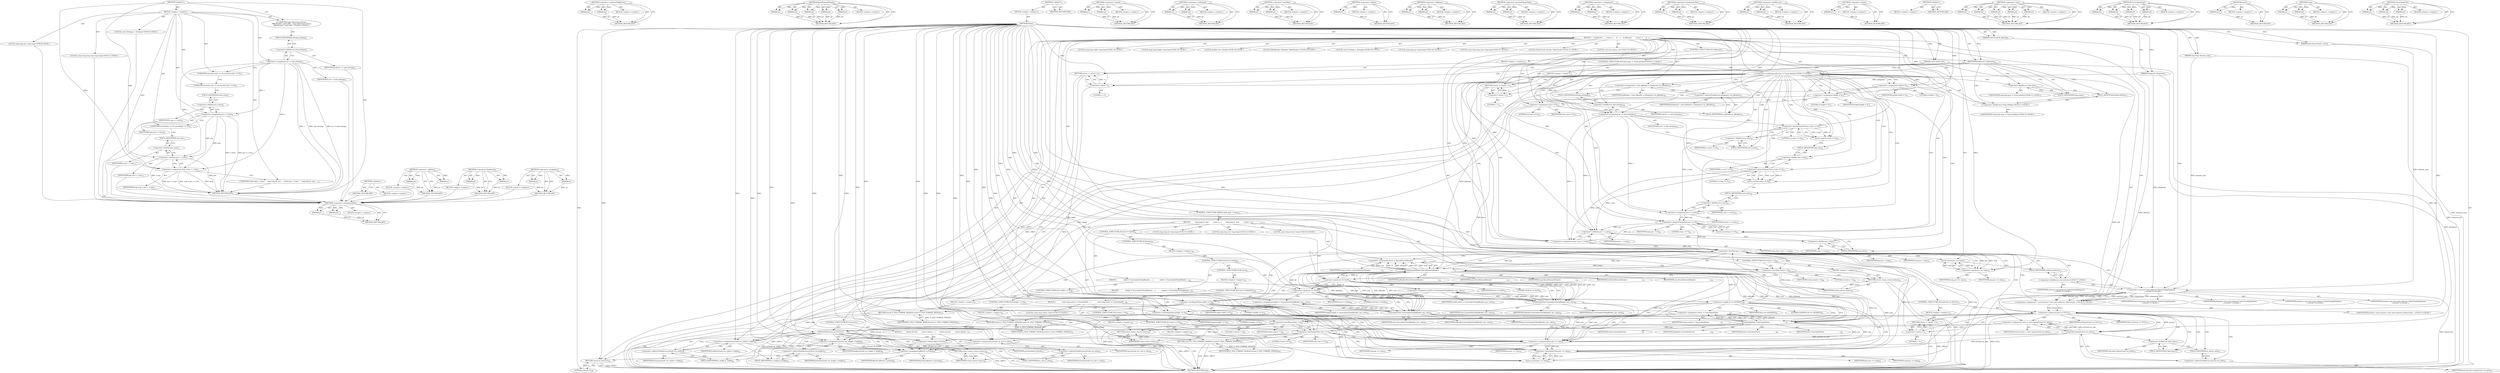 digraph "&lt;operator&gt;.assignment" {
vulnerable_353 [label=<(METHOD,&lt;operator&gt;.assignmentPlus)>];
vulnerable_354 [label=<(PARAM,p1)>];
vulnerable_355 [label=<(PARAM,p2)>];
vulnerable_356 [label=<(BLOCK,&lt;empty&gt;,&lt;empty&gt;)>];
vulnerable_357 [label=<(METHOD_RETURN,ANY)>];
vulnerable_298 [label=<(METHOD,&lt;operator&gt;.indirectFieldAccess)>];
vulnerable_299 [label=<(PARAM,p1)>];
vulnerable_300 [label=<(PARAM,p2)>];
vulnerable_301 [label=<(BLOCK,&lt;empty&gt;,&lt;empty&gt;)>];
vulnerable_302 [label=<(METHOD_RETURN,ANY)>];
vulnerable_322 [label=<(METHOD,ParseElementHeader)>];
vulnerable_323 [label=<(PARAM,p1)>];
vulnerable_324 [label=<(PARAM,p2)>];
vulnerable_325 [label=<(PARAM,p3)>];
vulnerable_326 [label=<(PARAM,p4)>];
vulnerable_327 [label=<(PARAM,p5)>];
vulnerable_328 [label=<(BLOCK,&lt;empty&gt;,&lt;empty&gt;)>];
vulnerable_329 [label=<(METHOD_RETURN,ANY)>];
vulnerable_6 [label=<(METHOD,&lt;global&gt;)<SUB>1</SUB>>];
vulnerable_7 [label=<(BLOCK,&lt;empty&gt;,&lt;empty&gt;)<SUB>1</SUB>>];
vulnerable_8 [label=<(METHOD,Parse)<SUB>1</SUB>>];
vulnerable_9 [label=<(PARAM,Segment* pSegment)<SUB>2</SUB>>];
vulnerable_10 [label=<(PARAM,const Info&amp; info)<SUB>3</SUB>>];
vulnerable_11 [label=<(PARAM,long long element_start)<SUB>4</SUB>>];
vulnerable_12 [label=<(PARAM,long long element_size)<SUB>5</SUB>>];
vulnerable_13 [label=<(PARAM,VideoTrack*&amp; pResult)<SUB>6</SUB>>];
vulnerable_14 [label=<(BLOCK,{
    if (pResult)
        return -1;
 
    if ...,{
    if (pResult)
        return -1;
 
    if ...)<SUB>7</SUB>>];
vulnerable_15 [label=<(CONTROL_STRUCTURE,IF,if (pResult))<SUB>8</SUB>>];
vulnerable_16 [label=<(IDENTIFIER,pResult,if (pResult))<SUB>8</SUB>>];
vulnerable_17 [label=<(BLOCK,&lt;empty&gt;,&lt;empty&gt;)<SUB>9</SUB>>];
vulnerable_18 [label=<(RETURN,return -1;,return -1;)<SUB>9</SUB>>];
vulnerable_19 [label=<(&lt;operator&gt;.minus,-1)<SUB>9</SUB>>];
vulnerable_20 [label=<(LITERAL,1,-1)<SUB>9</SUB>>];
vulnerable_21 [label="<(CONTROL_STRUCTURE,IF,if (info.type != Track::kVideo))<SUB>11</SUB>>"];
vulnerable_22 [label="<(&lt;operator&gt;.notEquals,info.type != Track::kVideo)<SUB>11</SUB>>"];
vulnerable_23 [label=<(&lt;operator&gt;.fieldAccess,info.type)<SUB>11</SUB>>];
vulnerable_24 [label="<(IDENTIFIER,info,info.type != Track::kVideo)<SUB>11</SUB>>"];
vulnerable_25 [label=<(FIELD_IDENTIFIER,type,type)<SUB>11</SUB>>];
vulnerable_26 [label="<(&lt;operator&gt;.fieldAccess,Track::kVideo)<SUB>11</SUB>>"];
vulnerable_27 [label="<(IDENTIFIER,Track,info.type != Track::kVideo)<SUB>11</SUB>>"];
vulnerable_28 [label=<(FIELD_IDENTIFIER,kVideo,kVideo)<SUB>11</SUB>>];
vulnerable_29 [label=<(BLOCK,&lt;empty&gt;,&lt;empty&gt;)<SUB>12</SUB>>];
vulnerable_30 [label=<(RETURN,return -1;,return -1;)<SUB>12</SUB>>];
vulnerable_31 [label=<(&lt;operator&gt;.minus,-1)<SUB>12</SUB>>];
vulnerable_32 [label=<(LITERAL,1,-1)<SUB>12</SUB>>];
vulnerable_33 [label="<(LOCAL,long long width: long long)<SUB>14</SUB>>"];
vulnerable_34 [label=<(&lt;operator&gt;.assignment,width = 0)<SUB>14</SUB>>];
vulnerable_35 [label=<(IDENTIFIER,width,width = 0)<SUB>14</SUB>>];
vulnerable_36 [label=<(LITERAL,0,width = 0)<SUB>14</SUB>>];
vulnerable_37 [label="<(LOCAL,long long height: long long)<SUB>15</SUB>>"];
vulnerable_38 [label=<(&lt;operator&gt;.assignment,height = 0)<SUB>15</SUB>>];
vulnerable_39 [label=<(IDENTIFIER,height,height = 0)<SUB>15</SUB>>];
vulnerable_40 [label=<(LITERAL,0,height = 0)<SUB>15</SUB>>];
vulnerable_41 [label="<(LOCAL,double rate: double)<SUB>16</SUB>>"];
vulnerable_42 [label=<(&lt;operator&gt;.assignment,rate = 0.0)<SUB>16</SUB>>];
vulnerable_43 [label=<(IDENTIFIER,rate,rate = 0.0)<SUB>16</SUB>>];
vulnerable_44 [label=<(LITERAL,0.0,rate = 0.0)<SUB>16</SUB>>];
vulnerable_45 [label="<(LOCAL,IMkvReader* pReader: IMkvReader*)<SUB>18</SUB>>"];
vulnerable_46 [label=<(&lt;operator&gt;.assignment,* const pReader = pSegment-&gt;m_pReader)<SUB>18</SUB>>];
vulnerable_47 [label=<(IDENTIFIER,pReader,* const pReader = pSegment-&gt;m_pReader)<SUB>18</SUB>>];
vulnerable_48 [label=<(&lt;operator&gt;.indirectFieldAccess,pSegment-&gt;m_pReader)<SUB>18</SUB>>];
vulnerable_49 [label=<(IDENTIFIER,pSegment,* const pReader = pSegment-&gt;m_pReader)<SUB>18</SUB>>];
vulnerable_50 [label=<(FIELD_IDENTIFIER,m_pReader,m_pReader)<SUB>18</SUB>>];
vulnerable_51 [label="<(LOCAL,const Settings s: Settings)<SUB>20</SUB>>"];
vulnerable_52 [label=<(&lt;operator&gt;.assignment,&amp; s = info.settings)<SUB>20</SUB>>];
vulnerable_53 [label=<(IDENTIFIER,s,&amp; s = info.settings)<SUB>20</SUB>>];
vulnerable_54 [label=<(&lt;operator&gt;.fieldAccess,info.settings)<SUB>20</SUB>>];
vulnerable_55 [label=<(IDENTIFIER,info,&amp; s = info.settings)<SUB>20</SUB>>];
vulnerable_56 [label=<(FIELD_IDENTIFIER,settings,settings)<SUB>20</SUB>>];
vulnerable_57 [label=<(assert,assert(s.start &gt;= 0))<SUB>21</SUB>>];
vulnerable_58 [label=<(&lt;operator&gt;.greaterEqualsThan,s.start &gt;= 0)<SUB>21</SUB>>];
vulnerable_59 [label=<(&lt;operator&gt;.fieldAccess,s.start)<SUB>21</SUB>>];
vulnerable_60 [label=<(IDENTIFIER,s,s.start &gt;= 0)<SUB>21</SUB>>];
vulnerable_61 [label=<(FIELD_IDENTIFIER,start,start)<SUB>21</SUB>>];
vulnerable_62 [label=<(LITERAL,0,s.start &gt;= 0)<SUB>21</SUB>>];
vulnerable_63 [label=<(assert,assert(s.size &gt;= 0))<SUB>22</SUB>>];
vulnerable_64 [label=<(&lt;operator&gt;.greaterEqualsThan,s.size &gt;= 0)<SUB>22</SUB>>];
vulnerable_65 [label=<(&lt;operator&gt;.fieldAccess,s.size)<SUB>22</SUB>>];
vulnerable_66 [label=<(IDENTIFIER,s,s.size &gt;= 0)<SUB>22</SUB>>];
vulnerable_67 [label=<(FIELD_IDENTIFIER,size,size)<SUB>22</SUB>>];
vulnerable_68 [label=<(LITERAL,0,s.size &gt;= 0)<SUB>22</SUB>>];
vulnerable_69 [label="<(LOCAL,long long pos: long long)<SUB>24</SUB>>"];
vulnerable_70 [label=<(&lt;operator&gt;.assignment,pos = s.start)<SUB>24</SUB>>];
vulnerable_71 [label=<(IDENTIFIER,pos,pos = s.start)<SUB>24</SUB>>];
vulnerable_72 [label=<(&lt;operator&gt;.fieldAccess,s.start)<SUB>24</SUB>>];
vulnerable_73 [label=<(IDENTIFIER,s,pos = s.start)<SUB>24</SUB>>];
vulnerable_74 [label=<(FIELD_IDENTIFIER,start,start)<SUB>24</SUB>>];
vulnerable_75 [label=<(assert,assert(pos &gt;= 0))<SUB>25</SUB>>];
vulnerable_76 [label=<(&lt;operator&gt;.greaterEqualsThan,pos &gt;= 0)<SUB>25</SUB>>];
vulnerable_77 [label=<(IDENTIFIER,pos,pos &gt;= 0)<SUB>25</SUB>>];
vulnerable_78 [label=<(LITERAL,0,pos &gt;= 0)<SUB>25</SUB>>];
vulnerable_79 [label="<(LOCAL,const long long stop: long long)<SUB>27</SUB>>"];
vulnerable_80 [label=<(&lt;operator&gt;.assignment,stop = pos + s.size)<SUB>27</SUB>>];
vulnerable_81 [label=<(IDENTIFIER,stop,stop = pos + s.size)<SUB>27</SUB>>];
vulnerable_82 [label=<(&lt;operator&gt;.addition,pos + s.size)<SUB>27</SUB>>];
vulnerable_83 [label=<(IDENTIFIER,pos,pos + s.size)<SUB>27</SUB>>];
vulnerable_84 [label=<(&lt;operator&gt;.fieldAccess,s.size)<SUB>27</SUB>>];
vulnerable_85 [label=<(IDENTIFIER,s,pos + s.size)<SUB>27</SUB>>];
vulnerable_86 [label=<(FIELD_IDENTIFIER,size,size)<SUB>27</SUB>>];
vulnerable_87 [label=<(CONTROL_STRUCTURE,WHILE,while (pos &lt; stop))<SUB>29</SUB>>];
vulnerable_88 [label=<(&lt;operator&gt;.lessThan,pos &lt; stop)<SUB>29</SUB>>];
vulnerable_89 [label=<(IDENTIFIER,pos,pos &lt; stop)<SUB>29</SUB>>];
vulnerable_90 [label=<(IDENTIFIER,stop,pos &lt; stop)<SUB>29</SUB>>];
vulnerable_91 [label=<(BLOCK,{
        long long id, size;
 
        const l...,{
        long long id, size;
 
        const l...)<SUB>30</SUB>>];
vulnerable_92 [label="<(LOCAL,long long id: long long)<SUB>31</SUB>>"];
vulnerable_93 [label="<(LOCAL,long long size: long long)<SUB>31</SUB>>"];
vulnerable_94 [label="<(LOCAL,const long status: long)<SUB>33</SUB>>"];
vulnerable_95 [label=<(&lt;operator&gt;.assignment,status = ParseElementHeader(
                  ...)<SUB>33</SUB>>];
vulnerable_96 [label=<(IDENTIFIER,status,status = ParseElementHeader(
                  ...)<SUB>33</SUB>>];
vulnerable_97 [label=<(ParseElementHeader,ParseElementHeader(
                           ...)<SUB>33</SUB>>];
vulnerable_98 [label=<(IDENTIFIER,pReader,ParseElementHeader(
                           ...)<SUB>34</SUB>>];
vulnerable_99 [label=<(IDENTIFIER,pos,ParseElementHeader(
                           ...)<SUB>35</SUB>>];
vulnerable_100 [label=<(IDENTIFIER,stop,ParseElementHeader(
                           ...)<SUB>36</SUB>>];
vulnerable_101 [label=<(IDENTIFIER,id,ParseElementHeader(
                           ...)<SUB>37</SUB>>];
vulnerable_102 [label=<(IDENTIFIER,size,ParseElementHeader(
                           ...)<SUB>38</SUB>>];
vulnerable_103 [label=<(CONTROL_STRUCTURE,IF,if (status &lt; 0))<SUB>40</SUB>>];
vulnerable_104 [label=<(&lt;operator&gt;.lessThan,status &lt; 0)<SUB>40</SUB>>];
vulnerable_105 [label=<(IDENTIFIER,status,status &lt; 0)<SUB>40</SUB>>];
vulnerable_106 [label=<(LITERAL,0,status &lt; 0)<SUB>40</SUB>>];
vulnerable_107 [label=<(BLOCK,&lt;empty&gt;,&lt;empty&gt;)<SUB>41</SUB>>];
vulnerable_108 [label=<(RETURN,return status;,return status;)<SUB>41</SUB>>];
vulnerable_109 [label=<(IDENTIFIER,status,return status;)<SUB>41</SUB>>];
vulnerable_110 [label=<(CONTROL_STRUCTURE,IF,if (id == 0x30))<SUB>43</SUB>>];
vulnerable_111 [label=<(&lt;operator&gt;.equals,id == 0x30)<SUB>43</SUB>>];
vulnerable_112 [label=<(IDENTIFIER,id,id == 0x30)<SUB>43</SUB>>];
vulnerable_113 [label=<(LITERAL,0x30,id == 0x30)<SUB>43</SUB>>];
vulnerable_114 [label=<(BLOCK,{
            width = UnserializeUInt(pReader, ...,{
            width = UnserializeUInt(pReader, ...)<SUB>44</SUB>>];
vulnerable_115 [label=<(&lt;operator&gt;.assignment,width = UnserializeUInt(pReader, pos, size))<SUB>45</SUB>>];
vulnerable_116 [label=<(IDENTIFIER,width,width = UnserializeUInt(pReader, pos, size))<SUB>45</SUB>>];
vulnerable_117 [label=<(UnserializeUInt,UnserializeUInt(pReader, pos, size))<SUB>45</SUB>>];
vulnerable_118 [label=<(IDENTIFIER,pReader,UnserializeUInt(pReader, pos, size))<SUB>45</SUB>>];
vulnerable_119 [label=<(IDENTIFIER,pos,UnserializeUInt(pReader, pos, size))<SUB>45</SUB>>];
vulnerable_120 [label=<(IDENTIFIER,size,UnserializeUInt(pReader, pos, size))<SUB>45</SUB>>];
vulnerable_121 [label=<(CONTROL_STRUCTURE,IF,if (width &lt;= 0))<SUB>46</SUB>>];
vulnerable_122 [label=<(&lt;operator&gt;.lessEqualsThan,width &lt;= 0)<SUB>46</SUB>>];
vulnerable_123 [label=<(IDENTIFIER,width,width &lt;= 0)<SUB>46</SUB>>];
vulnerable_124 [label=<(LITERAL,0,width &lt;= 0)<SUB>46</SUB>>];
vulnerable_125 [label=<(BLOCK,&lt;empty&gt;,&lt;empty&gt;)<SUB>47</SUB>>];
vulnerable_126 [label=<(RETURN,return E_FILE_FORMAT_INVALID;,return E_FILE_FORMAT_INVALID;)<SUB>47</SUB>>];
vulnerable_127 [label=<(IDENTIFIER,E_FILE_FORMAT_INVALID,return E_FILE_FORMAT_INVALID;)<SUB>47</SUB>>];
vulnerable_128 [label=<(CONTROL_STRUCTURE,ELSE,else)<SUB>49</SUB>>];
vulnerable_129 [label=<(BLOCK,&lt;empty&gt;,&lt;empty&gt;)<SUB>49</SUB>>];
vulnerable_130 [label=<(CONTROL_STRUCTURE,IF,if (id == 0x3A))<SUB>49</SUB>>];
vulnerable_131 [label=<(&lt;operator&gt;.equals,id == 0x3A)<SUB>49</SUB>>];
vulnerable_132 [label=<(IDENTIFIER,id,id == 0x3A)<SUB>49</SUB>>];
vulnerable_133 [label=<(LITERAL,0x3A,id == 0x3A)<SUB>49</SUB>>];
vulnerable_134 [label=<(BLOCK,{
            height = UnserializeUInt(pReader,...,{
            height = UnserializeUInt(pReader,...)<SUB>50</SUB>>];
vulnerable_135 [label=<(&lt;operator&gt;.assignment,height = UnserializeUInt(pReader, pos, size))<SUB>51</SUB>>];
vulnerable_136 [label=<(IDENTIFIER,height,height = UnserializeUInt(pReader, pos, size))<SUB>51</SUB>>];
vulnerable_137 [label=<(UnserializeUInt,UnserializeUInt(pReader, pos, size))<SUB>51</SUB>>];
vulnerable_138 [label=<(IDENTIFIER,pReader,UnserializeUInt(pReader, pos, size))<SUB>51</SUB>>];
vulnerable_139 [label=<(IDENTIFIER,pos,UnserializeUInt(pReader, pos, size))<SUB>51</SUB>>];
vulnerable_140 [label=<(IDENTIFIER,size,UnserializeUInt(pReader, pos, size))<SUB>51</SUB>>];
vulnerable_141 [label=<(CONTROL_STRUCTURE,IF,if (height &lt;= 0))<SUB>52</SUB>>];
vulnerable_142 [label=<(&lt;operator&gt;.lessEqualsThan,height &lt;= 0)<SUB>52</SUB>>];
vulnerable_143 [label=<(IDENTIFIER,height,height &lt;= 0)<SUB>52</SUB>>];
vulnerable_144 [label=<(LITERAL,0,height &lt;= 0)<SUB>52</SUB>>];
vulnerable_145 [label=<(BLOCK,&lt;empty&gt;,&lt;empty&gt;)<SUB>53</SUB>>];
vulnerable_146 [label=<(RETURN,return E_FILE_FORMAT_INVALID;,return E_FILE_FORMAT_INVALID;)<SUB>53</SUB>>];
vulnerable_147 [label=<(IDENTIFIER,E_FILE_FORMAT_INVALID,return E_FILE_FORMAT_INVALID;)<SUB>53</SUB>>];
vulnerable_148 [label=<(CONTROL_STRUCTURE,ELSE,else)<SUB>55</SUB>>];
vulnerable_149 [label=<(BLOCK,&lt;empty&gt;,&lt;empty&gt;)<SUB>55</SUB>>];
vulnerable_150 [label=<(CONTROL_STRUCTURE,IF,if (id == 0x0383E3))<SUB>55</SUB>>];
vulnerable_151 [label=<(&lt;operator&gt;.equals,id == 0x0383E3)<SUB>55</SUB>>];
vulnerable_152 [label=<(IDENTIFIER,id,id == 0x0383E3)<SUB>55</SUB>>];
vulnerable_153 [label=<(LITERAL,0x0383E3,id == 0x0383E3)<SUB>55</SUB>>];
vulnerable_154 [label=<(BLOCK,{
            const long status = UnserializeFl...,{
            const long status = UnserializeFl...)<SUB>56</SUB>>];
vulnerable_155 [label="<(LOCAL,const long status: long)<SUB>57</SUB>>"];
vulnerable_156 [label=<(&lt;operator&gt;.assignment,status = UnserializeFloat(
                    ...)<SUB>57</SUB>>];
vulnerable_157 [label=<(IDENTIFIER,status,status = UnserializeFloat(
                    ...)<SUB>57</SUB>>];
vulnerable_158 [label=<(UnserializeFloat,UnserializeFloat(
                             ...)<SUB>57</SUB>>];
vulnerable_159 [label=<(IDENTIFIER,pReader,UnserializeFloat(
                             ...)<SUB>58</SUB>>];
vulnerable_160 [label=<(IDENTIFIER,pos,UnserializeFloat(
                             ...)<SUB>59</SUB>>];
vulnerable_161 [label=<(IDENTIFIER,size,UnserializeFloat(
                             ...)<SUB>60</SUB>>];
vulnerable_162 [label=<(IDENTIFIER,rate,UnserializeFloat(
                             ...)<SUB>61</SUB>>];
vulnerable_163 [label=<(CONTROL_STRUCTURE,IF,if (status &lt; 0))<SUB>62</SUB>>];
vulnerable_164 [label=<(&lt;operator&gt;.lessThan,status &lt; 0)<SUB>62</SUB>>];
vulnerable_165 [label=<(IDENTIFIER,status,status &lt; 0)<SUB>62</SUB>>];
vulnerable_166 [label=<(LITERAL,0,status &lt; 0)<SUB>62</SUB>>];
vulnerable_167 [label=<(BLOCK,&lt;empty&gt;,&lt;empty&gt;)<SUB>63</SUB>>];
vulnerable_168 [label=<(RETURN,return status;,return status;)<SUB>63</SUB>>];
vulnerable_169 [label=<(IDENTIFIER,status,return status;)<SUB>63</SUB>>];
vulnerable_170 [label=<(CONTROL_STRUCTURE,IF,if (rate &lt;= 0))<SUB>64</SUB>>];
vulnerable_171 [label=<(&lt;operator&gt;.lessEqualsThan,rate &lt;= 0)<SUB>64</SUB>>];
vulnerable_172 [label=<(IDENTIFIER,rate,rate &lt;= 0)<SUB>64</SUB>>];
vulnerable_173 [label=<(LITERAL,0,rate &lt;= 0)<SUB>64</SUB>>];
vulnerable_174 [label=<(BLOCK,&lt;empty&gt;,&lt;empty&gt;)<SUB>65</SUB>>];
vulnerable_175 [label=<(RETURN,return E_FILE_FORMAT_INVALID;,return E_FILE_FORMAT_INVALID;)<SUB>65</SUB>>];
vulnerable_176 [label=<(IDENTIFIER,E_FILE_FORMAT_INVALID,return E_FILE_FORMAT_INVALID;)<SUB>65</SUB>>];
vulnerable_177 [label=<(&lt;operator&gt;.assignmentPlus,pos += size)<SUB>67</SUB>>];
vulnerable_178 [label=<(IDENTIFIER,pos,pos += size)<SUB>67</SUB>>];
vulnerable_179 [label=<(IDENTIFIER,size,pos += size)<SUB>67</SUB>>];
vulnerable_180 [label=<(assert,assert(pos &lt;= stop))<SUB>68</SUB>>];
vulnerable_181 [label=<(&lt;operator&gt;.lessEqualsThan,pos &lt;= stop)<SUB>68</SUB>>];
vulnerable_182 [label=<(IDENTIFIER,pos,pos &lt;= stop)<SUB>68</SUB>>];
vulnerable_183 [label=<(IDENTIFIER,stop,pos &lt;= stop)<SUB>68</SUB>>];
vulnerable_184 [label=<(assert,assert(pos == stop))<SUB>70</SUB>>];
vulnerable_185 [label=<(&lt;operator&gt;.equals,pos == stop)<SUB>70</SUB>>];
vulnerable_186 [label=<(IDENTIFIER,pos,pos == stop)<SUB>70</SUB>>];
vulnerable_187 [label=<(IDENTIFIER,stop,pos == stop)<SUB>70</SUB>>];
vulnerable_188 [label="<(LOCAL,VideoTrack* pTrack: VideoTrack*)<SUB>71</SUB>>"];
vulnerable_189 [label="<(&lt;operator&gt;.assignment,* const pTrack = new (std::nothrow) VideoTrack(...)<SUB>71</SUB>>"];
vulnerable_190 [label="<(IDENTIFIER,pTrack,* const pTrack = new (std::nothrow) VideoTrack(...)<SUB>71</SUB>>"];
vulnerable_191 [label="<(&lt;operator&gt;.new,new (std::nothrow) VideoTrack(pSegment,
       ...)<SUB>71</SUB>>"];
vulnerable_192 [label="<(IDENTIFIER,VideoTrack,new (std::nothrow) VideoTrack(pSegment,
       ...)<SUB>71</SUB>>"];
vulnerable_193 [label="<(IDENTIFIER,pSegment,new (std::nothrow) VideoTrack(pSegment,
       ...)<SUB>71</SUB>>"];
vulnerable_194 [label="<(IDENTIFIER,element_start,new (std::nothrow) VideoTrack(pSegment,
       ...)<SUB>72</SUB>>"];
vulnerable_195 [label="<(IDENTIFIER,element_size,new (std::nothrow) VideoTrack(pSegment,
       ...)<SUB>73</SUB>>"];
vulnerable_196 [label="<(&lt;operator&gt;.fieldAccess,std::nothrow)<SUB>71</SUB>>"];
vulnerable_197 [label="<(IDENTIFIER,std,new (std::nothrow) VideoTrack(pSegment,
       ...)<SUB>71</SUB>>"];
vulnerable_198 [label=<(FIELD_IDENTIFIER,nothrow,nothrow)<SUB>71</SUB>>];
vulnerable_199 [label=<(CONTROL_STRUCTURE,IF,if (pTrack == NULL))<SUB>74</SUB>>];
vulnerable_200 [label=<(&lt;operator&gt;.equals,pTrack == NULL)<SUB>74</SUB>>];
vulnerable_201 [label=<(IDENTIFIER,pTrack,pTrack == NULL)<SUB>74</SUB>>];
vulnerable_202 [label=<(IDENTIFIER,NULL,pTrack == NULL)<SUB>74</SUB>>];
vulnerable_203 [label=<(BLOCK,&lt;empty&gt;,&lt;empty&gt;)<SUB>75</SUB>>];
vulnerable_204 [label=<(RETURN,return -1;,return -1;)<SUB>75</SUB>>];
vulnerable_205 [label=<(&lt;operator&gt;.minus,-1)<SUB>75</SUB>>];
vulnerable_206 [label=<(LITERAL,1,-1)<SUB>75</SUB>>];
vulnerable_207 [label="<(LOCAL,const int status: int)<SUB>76</SUB>>"];
vulnerable_208 [label=<(&lt;operator&gt;.assignment,status = info.Copy(pTrack-&gt;m_info))<SUB>76</SUB>>];
vulnerable_209 [label=<(IDENTIFIER,status,status = info.Copy(pTrack-&gt;m_info))<SUB>76</SUB>>];
vulnerable_210 [label=<(Copy,info.Copy(pTrack-&gt;m_info))<SUB>76</SUB>>];
vulnerable_211 [label=<(&lt;operator&gt;.fieldAccess,info.Copy)<SUB>76</SUB>>];
vulnerable_212 [label=<(IDENTIFIER,info,info.Copy(pTrack-&gt;m_info))<SUB>76</SUB>>];
vulnerable_213 [label=<(FIELD_IDENTIFIER,Copy,Copy)<SUB>76</SUB>>];
vulnerable_214 [label=<(&lt;operator&gt;.indirectFieldAccess,pTrack-&gt;m_info)<SUB>76</SUB>>];
vulnerable_215 [label=<(IDENTIFIER,pTrack,info.Copy(pTrack-&gt;m_info))<SUB>76</SUB>>];
vulnerable_216 [label=<(FIELD_IDENTIFIER,m_info,m_info)<SUB>76</SUB>>];
vulnerable_217 [label=<(CONTROL_STRUCTURE,IF,if (status))<SUB>77</SUB>>];
vulnerable_218 [label=<(IDENTIFIER,status,if (status))<SUB>77</SUB>>];
vulnerable_219 [label=<(BLOCK,{
        delete pTrack;
        return status;...,{
        delete pTrack;
        return status;...)<SUB>78</SUB>>];
vulnerable_220 [label=<(&lt;operator&gt;.delete,delete pTrack)<SUB>79</SUB>>];
vulnerable_221 [label=<(IDENTIFIER,pTrack,delete pTrack)<SUB>79</SUB>>];
vulnerable_222 [label=<(RETURN,return status;,return status;)<SUB>80</SUB>>];
vulnerable_223 [label=<(IDENTIFIER,status,return status;)<SUB>80</SUB>>];
vulnerable_224 [label=<(&lt;operator&gt;.assignment,pTrack-&gt;m_width = width)<SUB>82</SUB>>];
vulnerable_225 [label=<(&lt;operator&gt;.indirectFieldAccess,pTrack-&gt;m_width)<SUB>82</SUB>>];
vulnerable_226 [label=<(IDENTIFIER,pTrack,pTrack-&gt;m_width = width)<SUB>82</SUB>>];
vulnerable_227 [label=<(FIELD_IDENTIFIER,m_width,m_width)<SUB>82</SUB>>];
vulnerable_228 [label=<(IDENTIFIER,width,pTrack-&gt;m_width = width)<SUB>82</SUB>>];
vulnerable_229 [label=<(&lt;operator&gt;.assignment,pTrack-&gt;m_height = height)<SUB>83</SUB>>];
vulnerable_230 [label=<(&lt;operator&gt;.indirectFieldAccess,pTrack-&gt;m_height)<SUB>83</SUB>>];
vulnerable_231 [label=<(IDENTIFIER,pTrack,pTrack-&gt;m_height = height)<SUB>83</SUB>>];
vulnerable_232 [label=<(FIELD_IDENTIFIER,m_height,m_height)<SUB>83</SUB>>];
vulnerable_233 [label=<(IDENTIFIER,height,pTrack-&gt;m_height = height)<SUB>83</SUB>>];
vulnerable_234 [label=<(&lt;operator&gt;.assignment,pTrack-&gt;m_rate = rate)<SUB>84</SUB>>];
vulnerable_235 [label=<(&lt;operator&gt;.indirectFieldAccess,pTrack-&gt;m_rate)<SUB>84</SUB>>];
vulnerable_236 [label=<(IDENTIFIER,pTrack,pTrack-&gt;m_rate = rate)<SUB>84</SUB>>];
vulnerable_237 [label=<(FIELD_IDENTIFIER,m_rate,m_rate)<SUB>84</SUB>>];
vulnerable_238 [label=<(IDENTIFIER,rate,pTrack-&gt;m_rate = rate)<SUB>84</SUB>>];
vulnerable_239 [label=<(&lt;operator&gt;.assignment,pResult = pTrack)<SUB>85</SUB>>];
vulnerable_240 [label=<(IDENTIFIER,pResult,pResult = pTrack)<SUB>85</SUB>>];
vulnerable_241 [label=<(IDENTIFIER,pTrack,pResult = pTrack)<SUB>85</SUB>>];
vulnerable_242 [label=<(RETURN,return 0;,return 0;)<SUB>86</SUB>>];
vulnerable_243 [label=<(LITERAL,0,return 0;)<SUB>86</SUB>>];
vulnerable_244 [label=<(METHOD_RETURN,long)<SUB>1</SUB>>];
vulnerable_246 [label=<(METHOD_RETURN,ANY)<SUB>1</SUB>>];
vulnerable_330 [label=<(METHOD,&lt;operator&gt;.equals)>];
vulnerable_331 [label=<(PARAM,p1)>];
vulnerable_332 [label=<(PARAM,p2)>];
vulnerable_333 [label=<(BLOCK,&lt;empty&gt;,&lt;empty&gt;)>];
vulnerable_334 [label=<(METHOD_RETURN,ANY)>];
vulnerable_283 [label=<(METHOD,&lt;operator&gt;.notEquals)>];
vulnerable_284 [label=<(PARAM,p1)>];
vulnerable_285 [label=<(PARAM,p2)>];
vulnerable_286 [label=<(BLOCK,&lt;empty&gt;,&lt;empty&gt;)>];
vulnerable_287 [label=<(METHOD_RETURN,ANY)>];
vulnerable_317 [label=<(METHOD,&lt;operator&gt;.lessThan)>];
vulnerable_318 [label=<(PARAM,p1)>];
vulnerable_319 [label=<(PARAM,p2)>];
vulnerable_320 [label=<(BLOCK,&lt;empty&gt;,&lt;empty&gt;)>];
vulnerable_321 [label=<(METHOD_RETURN,ANY)>];
vulnerable_371 [label=<(METHOD,&lt;operator&gt;.delete)>];
vulnerable_372 [label=<(PARAM,p1)>];
vulnerable_373 [label=<(BLOCK,&lt;empty&gt;,&lt;empty&gt;)>];
vulnerable_374 [label=<(METHOD_RETURN,ANY)>];
vulnerable_312 [label=<(METHOD,&lt;operator&gt;.addition)>];
vulnerable_313 [label=<(PARAM,p1)>];
vulnerable_314 [label=<(PARAM,p2)>];
vulnerable_315 [label=<(BLOCK,&lt;empty&gt;,&lt;empty&gt;)>];
vulnerable_316 [label=<(METHOD_RETURN,ANY)>];
vulnerable_307 [label=<(METHOD,&lt;operator&gt;.greaterEqualsThan)>];
vulnerable_308 [label=<(PARAM,p1)>];
vulnerable_309 [label=<(PARAM,p2)>];
vulnerable_310 [label=<(BLOCK,&lt;empty&gt;,&lt;empty&gt;)>];
vulnerable_311 [label=<(METHOD_RETURN,ANY)>];
vulnerable_293 [label=<(METHOD,&lt;operator&gt;.assignment)>];
vulnerable_294 [label=<(PARAM,p1)>];
vulnerable_295 [label=<(PARAM,p2)>];
vulnerable_296 [label=<(BLOCK,&lt;empty&gt;,&lt;empty&gt;)>];
vulnerable_297 [label=<(METHOD_RETURN,ANY)>];
vulnerable_341 [label=<(METHOD,&lt;operator&gt;.lessEqualsThan)>];
vulnerable_342 [label=<(PARAM,p1)>];
vulnerable_343 [label=<(PARAM,p2)>];
vulnerable_344 [label=<(BLOCK,&lt;empty&gt;,&lt;empty&gt;)>];
vulnerable_345 [label=<(METHOD_RETURN,ANY)>];
vulnerable_288 [label=<(METHOD,&lt;operator&gt;.fieldAccess)>];
vulnerable_289 [label=<(PARAM,p1)>];
vulnerable_290 [label=<(PARAM,p2)>];
vulnerable_291 [label=<(BLOCK,&lt;empty&gt;,&lt;empty&gt;)>];
vulnerable_292 [label=<(METHOD_RETURN,ANY)>];
vulnerable_279 [label=<(METHOD,&lt;operator&gt;.minus)>];
vulnerable_280 [label=<(PARAM,p1)>];
vulnerable_281 [label=<(BLOCK,&lt;empty&gt;,&lt;empty&gt;)>];
vulnerable_282 [label=<(METHOD_RETURN,ANY)>];
vulnerable_273 [label=<(METHOD,&lt;global&gt;)<SUB>1</SUB>>];
vulnerable_274 [label=<(BLOCK,&lt;empty&gt;,&lt;empty&gt;)>];
vulnerable_275 [label=<(METHOD_RETURN,ANY)>];
vulnerable_358 [label=<(METHOD,&lt;operator&gt;.new)>];
vulnerable_359 [label=<(PARAM,p1)>];
vulnerable_360 [label=<(PARAM,p2)>];
vulnerable_361 [label=<(PARAM,p3)>];
vulnerable_362 [label=<(PARAM,p4)>];
vulnerable_363 [label=<(PARAM,p5)>];
vulnerable_364 [label=<(BLOCK,&lt;empty&gt;,&lt;empty&gt;)>];
vulnerable_365 [label=<(METHOD_RETURN,ANY)>];
vulnerable_346 [label=<(METHOD,UnserializeFloat)>];
vulnerable_347 [label=<(PARAM,p1)>];
vulnerable_348 [label=<(PARAM,p2)>];
vulnerable_349 [label=<(PARAM,p3)>];
vulnerable_350 [label=<(PARAM,p4)>];
vulnerable_351 [label=<(BLOCK,&lt;empty&gt;,&lt;empty&gt;)>];
vulnerable_352 [label=<(METHOD_RETURN,ANY)>];
vulnerable_303 [label=<(METHOD,assert)>];
vulnerable_304 [label=<(PARAM,p1)>];
vulnerable_305 [label=<(BLOCK,&lt;empty&gt;,&lt;empty&gt;)>];
vulnerable_306 [label=<(METHOD_RETURN,ANY)>];
vulnerable_366 [label=<(METHOD,Copy)>];
vulnerable_367 [label=<(PARAM,p1)>];
vulnerable_368 [label=<(PARAM,p2)>];
vulnerable_369 [label=<(BLOCK,&lt;empty&gt;,&lt;empty&gt;)>];
vulnerable_370 [label=<(METHOD_RETURN,ANY)>];
vulnerable_335 [label=<(METHOD,UnserializeUInt)>];
vulnerable_336 [label=<(PARAM,p1)>];
vulnerable_337 [label=<(PARAM,p2)>];
vulnerable_338 [label=<(PARAM,p3)>];
vulnerable_339 [label=<(BLOCK,&lt;empty&gt;,&lt;empty&gt;)>];
vulnerable_340 [label=<(METHOD_RETURN,ANY)>];
fixed_6 [label=<(METHOD,&lt;global&gt;)<SUB>1</SUB>>];
fixed_7 [label=<(BLOCK,&lt;empty&gt;,&lt;empty&gt;)<SUB>1</SUB>>];
fixed_8 [label="<(UNKNOWN,long VideoTrack::Parse(
  IMkvReader* const pRe...,long VideoTrack::Parse(
  IMkvReader* const pRe...)<SUB>1</SUB>>"];
fixed_9 [label="<(LOCAL,const Settings s: Settings)<SUB>4</SUB>>"];
fixed_10 [label=<(&lt;operator&gt;.assignment,&amp; s = info.settings)<SUB>4</SUB>>];
fixed_11 [label=<(IDENTIFIER,s,&amp; s = info.settings)<SUB>4</SUB>>];
fixed_12 [label=<(&lt;operator&gt;.fieldAccess,info.settings)<SUB>4</SUB>>];
fixed_13 [label=<(IDENTIFIER,info,&amp; s = info.settings)<SUB>4</SUB>>];
fixed_14 [label=<(FIELD_IDENTIFIER,settings,settings)<SUB>4</SUB>>];
fixed_15 [label=<(UNKNOWN,assert(s.start &gt;= 0);,assert(s.start &gt;= 0);)<SUB>5</SUB>>];
fixed_16 [label=<(UNKNOWN,assert(s.size &gt;= 0);,assert(s.size &gt;= 0);)<SUB>6</SUB>>];
fixed_17 [label="<(LOCAL,long long pos: long long)<SUB>8</SUB>>"];
fixed_18 [label=<(&lt;operator&gt;.assignment,pos = s.start)<SUB>8</SUB>>];
fixed_19 [label=<(IDENTIFIER,pos,pos = s.start)<SUB>8</SUB>>];
fixed_20 [label=<(&lt;operator&gt;.fieldAccess,s.start)<SUB>8</SUB>>];
fixed_21 [label=<(IDENTIFIER,s,pos = s.start)<SUB>8</SUB>>];
fixed_22 [label=<(FIELD_IDENTIFIER,start,start)<SUB>8</SUB>>];
fixed_23 [label=<(UNKNOWN,assert(pos &gt;= 0);,assert(pos &gt;= 0);)<SUB>9</SUB>>];
fixed_24 [label="<(LOCAL,const long long stop: long long)<SUB>11</SUB>>"];
fixed_25 [label=<(&lt;operator&gt;.assignment,stop = pos + s.size)<SUB>11</SUB>>];
fixed_26 [label=<(IDENTIFIER,stop,stop = pos + s.size)<SUB>11</SUB>>];
fixed_27 [label=<(&lt;operator&gt;.addition,pos + s.size)<SUB>11</SUB>>];
fixed_28 [label=<(IDENTIFIER,pos,pos + s.size)<SUB>11</SUB>>];
fixed_29 [label=<(&lt;operator&gt;.fieldAccess,s.size)<SUB>11</SUB>>];
fixed_30 [label=<(IDENTIFIER,s,pos + s.size)<SUB>11</SUB>>];
fixed_31 [label=<(FIELD_IDENTIFIER,size,size)<SUB>11</SUB>>];
fixed_32 [label=<(UNKNOWN,while (pos &lt; stop) {
    long long id, size;
 
...,while (pos &lt; stop) {
    long long id, size;
 
...)<SUB>13</SUB>>];
fixed_33 [label=<(METHOD_RETURN,ANY)<SUB>1</SUB>>];
fixed_42 [label=<(METHOD,&lt;global&gt;)<SUB>1</SUB>>];
fixed_43 [label=<(BLOCK,&lt;empty&gt;,&lt;empty&gt;)>];
fixed_44 [label=<(METHOD_RETURN,ANY)>];
fixed_58 [label=<(METHOD,&lt;operator&gt;.addition)>];
fixed_59 [label=<(PARAM,p1)>];
fixed_60 [label=<(PARAM,p2)>];
fixed_61 [label=<(BLOCK,&lt;empty&gt;,&lt;empty&gt;)>];
fixed_62 [label=<(METHOD_RETURN,ANY)>];
fixed_53 [label=<(METHOD,&lt;operator&gt;.fieldAccess)>];
fixed_54 [label=<(PARAM,p1)>];
fixed_55 [label=<(PARAM,p2)>];
fixed_56 [label=<(BLOCK,&lt;empty&gt;,&lt;empty&gt;)>];
fixed_57 [label=<(METHOD_RETURN,ANY)>];
fixed_48 [label=<(METHOD,&lt;operator&gt;.assignment)>];
fixed_49 [label=<(PARAM,p1)>];
fixed_50 [label=<(PARAM,p2)>];
fixed_51 [label=<(BLOCK,&lt;empty&gt;,&lt;empty&gt;)>];
fixed_52 [label=<(METHOD_RETURN,ANY)>];
vulnerable_353 -> vulnerable_354  [key=0, label="AST: "];
vulnerable_353 -> vulnerable_354  [key=1, label="DDG: "];
vulnerable_353 -> vulnerable_356  [key=0, label="AST: "];
vulnerable_353 -> vulnerable_355  [key=0, label="AST: "];
vulnerable_353 -> vulnerable_355  [key=1, label="DDG: "];
vulnerable_353 -> vulnerable_357  [key=0, label="AST: "];
vulnerable_353 -> vulnerable_357  [key=1, label="CFG: "];
vulnerable_354 -> vulnerable_357  [key=0, label="DDG: p1"];
vulnerable_355 -> vulnerable_357  [key=0, label="DDG: p2"];
vulnerable_298 -> vulnerable_299  [key=0, label="AST: "];
vulnerable_298 -> vulnerable_299  [key=1, label="DDG: "];
vulnerable_298 -> vulnerable_301  [key=0, label="AST: "];
vulnerable_298 -> vulnerable_300  [key=0, label="AST: "];
vulnerable_298 -> vulnerable_300  [key=1, label="DDG: "];
vulnerable_298 -> vulnerable_302  [key=0, label="AST: "];
vulnerable_298 -> vulnerable_302  [key=1, label="CFG: "];
vulnerable_299 -> vulnerable_302  [key=0, label="DDG: p1"];
vulnerable_300 -> vulnerable_302  [key=0, label="DDG: p2"];
vulnerable_322 -> vulnerable_323  [key=0, label="AST: "];
vulnerable_322 -> vulnerable_323  [key=1, label="DDG: "];
vulnerable_322 -> vulnerable_328  [key=0, label="AST: "];
vulnerable_322 -> vulnerable_324  [key=0, label="AST: "];
vulnerable_322 -> vulnerable_324  [key=1, label="DDG: "];
vulnerable_322 -> vulnerable_329  [key=0, label="AST: "];
vulnerable_322 -> vulnerable_329  [key=1, label="CFG: "];
vulnerable_322 -> vulnerable_325  [key=0, label="AST: "];
vulnerable_322 -> vulnerable_325  [key=1, label="DDG: "];
vulnerable_322 -> vulnerable_326  [key=0, label="AST: "];
vulnerable_322 -> vulnerable_326  [key=1, label="DDG: "];
vulnerable_322 -> vulnerable_327  [key=0, label="AST: "];
vulnerable_322 -> vulnerable_327  [key=1, label="DDG: "];
vulnerable_323 -> vulnerable_329  [key=0, label="DDG: p1"];
vulnerable_324 -> vulnerable_329  [key=0, label="DDG: p2"];
vulnerable_325 -> vulnerable_329  [key=0, label="DDG: p3"];
vulnerable_326 -> vulnerable_329  [key=0, label="DDG: p4"];
vulnerable_327 -> vulnerable_329  [key=0, label="DDG: p5"];
vulnerable_6 -> vulnerable_7  [key=0, label="AST: "];
vulnerable_6 -> vulnerable_246  [key=0, label="AST: "];
vulnerable_6 -> vulnerable_246  [key=1, label="CFG: "];
vulnerable_7 -> vulnerable_8  [key=0, label="AST: "];
vulnerable_8 -> vulnerable_9  [key=0, label="AST: "];
vulnerable_8 -> vulnerable_9  [key=1, label="DDG: "];
vulnerable_8 -> vulnerable_10  [key=0, label="AST: "];
vulnerable_8 -> vulnerable_10  [key=1, label="DDG: "];
vulnerable_8 -> vulnerable_11  [key=0, label="AST: "];
vulnerable_8 -> vulnerable_11  [key=1, label="DDG: "];
vulnerable_8 -> vulnerable_12  [key=0, label="AST: "];
vulnerable_8 -> vulnerable_12  [key=1, label="DDG: "];
vulnerable_8 -> vulnerable_13  [key=0, label="AST: "];
vulnerable_8 -> vulnerable_13  [key=1, label="DDG: "];
vulnerable_8 -> vulnerable_14  [key=0, label="AST: "];
vulnerable_8 -> vulnerable_244  [key=0, label="AST: "];
vulnerable_8 -> vulnerable_16  [key=0, label="CFG: "];
vulnerable_8 -> vulnerable_16  [key=1, label="DDG: "];
vulnerable_8 -> vulnerable_34  [key=0, label="DDG: "];
vulnerable_8 -> vulnerable_38  [key=0, label="DDG: "];
vulnerable_8 -> vulnerable_42  [key=0, label="DDG: "];
vulnerable_8 -> vulnerable_80  [key=0, label="DDG: "];
vulnerable_8 -> vulnerable_224  [key=0, label="DDG: "];
vulnerable_8 -> vulnerable_229  [key=0, label="DDG: "];
vulnerable_8 -> vulnerable_234  [key=0, label="DDG: "];
vulnerable_8 -> vulnerable_239  [key=0, label="DDG: "];
vulnerable_8 -> vulnerable_242  [key=0, label="DDG: "];
vulnerable_8 -> vulnerable_218  [key=0, label="DDG: "];
vulnerable_8 -> vulnerable_243  [key=0, label="DDG: "];
vulnerable_8 -> vulnerable_58  [key=0, label="DDG: "];
vulnerable_8 -> vulnerable_64  [key=0, label="DDG: "];
vulnerable_8 -> vulnerable_76  [key=0, label="DDG: "];
vulnerable_8 -> vulnerable_82  [key=0, label="DDG: "];
vulnerable_8 -> vulnerable_88  [key=0, label="DDG: "];
vulnerable_8 -> vulnerable_177  [key=0, label="DDG: "];
vulnerable_8 -> vulnerable_185  [key=0, label="DDG: "];
vulnerable_8 -> vulnerable_191  [key=0, label="DDG: "];
vulnerable_8 -> vulnerable_200  [key=0, label="DDG: "];
vulnerable_8 -> vulnerable_220  [key=0, label="DDG: "];
vulnerable_8 -> vulnerable_223  [key=0, label="DDG: "];
vulnerable_8 -> vulnerable_19  [key=0, label="DDG: "];
vulnerable_8 -> vulnerable_31  [key=0, label="DDG: "];
vulnerable_8 -> vulnerable_97  [key=0, label="DDG: "];
vulnerable_8 -> vulnerable_104  [key=0, label="DDG: "];
vulnerable_8 -> vulnerable_111  [key=0, label="DDG: "];
vulnerable_8 -> vulnerable_181  [key=0, label="DDG: "];
vulnerable_8 -> vulnerable_205  [key=0, label="DDG: "];
vulnerable_8 -> vulnerable_109  [key=0, label="DDG: "];
vulnerable_8 -> vulnerable_117  [key=0, label="DDG: "];
vulnerable_8 -> vulnerable_122  [key=0, label="DDG: "];
vulnerable_8 -> vulnerable_126  [key=0, label="DDG: "];
vulnerable_8 -> vulnerable_127  [key=0, label="DDG: "];
vulnerable_8 -> vulnerable_131  [key=0, label="DDG: "];
vulnerable_8 -> vulnerable_137  [key=0, label="DDG: "];
vulnerable_8 -> vulnerable_142  [key=0, label="DDG: "];
vulnerable_8 -> vulnerable_146  [key=0, label="DDG: "];
vulnerable_8 -> vulnerable_147  [key=0, label="DDG: "];
vulnerable_8 -> vulnerable_151  [key=0, label="DDG: "];
vulnerable_8 -> vulnerable_158  [key=0, label="DDG: "];
vulnerable_8 -> vulnerable_164  [key=0, label="DDG: "];
vulnerable_8 -> vulnerable_171  [key=0, label="DDG: "];
vulnerable_8 -> vulnerable_175  [key=0, label="DDG: "];
vulnerable_8 -> vulnerable_169  [key=0, label="DDG: "];
vulnerable_8 -> vulnerable_176  [key=0, label="DDG: "];
vulnerable_9 -> vulnerable_244  [key=0, label="DDG: pSegment"];
vulnerable_9 -> vulnerable_46  [key=0, label="DDG: pSegment"];
vulnerable_9 -> vulnerable_191  [key=0, label="DDG: pSegment"];
vulnerable_10 -> vulnerable_244  [key=0, label="DDG: info"];
vulnerable_10 -> vulnerable_52  [key=0, label="DDG: info"];
vulnerable_10 -> vulnerable_22  [key=0, label="DDG: info"];
vulnerable_10 -> vulnerable_210  [key=0, label="DDG: info"];
vulnerable_11 -> vulnerable_244  [key=0, label="DDG: element_start"];
vulnerable_11 -> vulnerable_191  [key=0, label="DDG: element_start"];
vulnerable_12 -> vulnerable_244  [key=0, label="DDG: element_size"];
vulnerable_12 -> vulnerable_191  [key=0, label="DDG: element_size"];
vulnerable_13 -> vulnerable_244  [key=0, label="DDG: pResult"];
vulnerable_14 -> vulnerable_15  [key=0, label="AST: "];
vulnerable_14 -> vulnerable_21  [key=0, label="AST: "];
vulnerable_14 -> vulnerable_33  [key=0, label="AST: "];
vulnerable_14 -> vulnerable_34  [key=0, label="AST: "];
vulnerable_14 -> vulnerable_37  [key=0, label="AST: "];
vulnerable_14 -> vulnerable_38  [key=0, label="AST: "];
vulnerable_14 -> vulnerable_41  [key=0, label="AST: "];
vulnerable_14 -> vulnerable_42  [key=0, label="AST: "];
vulnerable_14 -> vulnerable_45  [key=0, label="AST: "];
vulnerable_14 -> vulnerable_46  [key=0, label="AST: "];
vulnerable_14 -> vulnerable_51  [key=0, label="AST: "];
vulnerable_14 -> vulnerable_52  [key=0, label="AST: "];
vulnerable_14 -> vulnerable_57  [key=0, label="AST: "];
vulnerable_14 -> vulnerable_63  [key=0, label="AST: "];
vulnerable_14 -> vulnerable_69  [key=0, label="AST: "];
vulnerable_14 -> vulnerable_70  [key=0, label="AST: "];
vulnerable_14 -> vulnerable_75  [key=0, label="AST: "];
vulnerable_14 -> vulnerable_79  [key=0, label="AST: "];
vulnerable_14 -> vulnerable_80  [key=0, label="AST: "];
vulnerable_14 -> vulnerable_87  [key=0, label="AST: "];
vulnerable_14 -> vulnerable_184  [key=0, label="AST: "];
vulnerable_14 -> vulnerable_188  [key=0, label="AST: "];
vulnerable_14 -> vulnerable_189  [key=0, label="AST: "];
vulnerable_14 -> vulnerable_199  [key=0, label="AST: "];
vulnerable_14 -> vulnerable_207  [key=0, label="AST: "];
vulnerable_14 -> vulnerable_208  [key=0, label="AST: "];
vulnerable_14 -> vulnerable_217  [key=0, label="AST: "];
vulnerable_14 -> vulnerable_224  [key=0, label="AST: "];
vulnerable_14 -> vulnerable_229  [key=0, label="AST: "];
vulnerable_14 -> vulnerable_234  [key=0, label="AST: "];
vulnerable_14 -> vulnerable_239  [key=0, label="AST: "];
vulnerable_14 -> vulnerable_242  [key=0, label="AST: "];
vulnerable_15 -> vulnerable_16  [key=0, label="AST: "];
vulnerable_15 -> vulnerable_17  [key=0, label="AST: "];
vulnerable_16 -> vulnerable_19  [key=0, label="CFG: "];
vulnerable_16 -> vulnerable_19  [key=1, label="CDG: "];
vulnerable_16 -> vulnerable_25  [key=0, label="CFG: "];
vulnerable_16 -> vulnerable_25  [key=1, label="CDG: "];
vulnerable_16 -> vulnerable_26  [key=0, label="CDG: "];
vulnerable_16 -> vulnerable_18  [key=0, label="CDG: "];
vulnerable_16 -> vulnerable_28  [key=0, label="CDG: "];
vulnerable_16 -> vulnerable_22  [key=0, label="CDG: "];
vulnerable_16 -> vulnerable_23  [key=0, label="CDG: "];
vulnerable_17 -> vulnerable_18  [key=0, label="AST: "];
vulnerable_18 -> vulnerable_19  [key=0, label="AST: "];
vulnerable_18 -> vulnerable_244  [key=0, label="CFG: "];
vulnerable_18 -> vulnerable_244  [key=1, label="DDG: &lt;RET&gt;"];
vulnerable_19 -> vulnerable_20  [key=0, label="AST: "];
vulnerable_19 -> vulnerable_18  [key=0, label="CFG: "];
vulnerable_19 -> vulnerable_18  [key=1, label="DDG: -1"];
vulnerable_19 -> vulnerable_244  [key=0, label="DDG: -1"];
vulnerable_21 -> vulnerable_22  [key=0, label="AST: "];
vulnerable_21 -> vulnerable_29  [key=0, label="AST: "];
vulnerable_22 -> vulnerable_23  [key=0, label="AST: "];
vulnerable_22 -> vulnerable_26  [key=0, label="AST: "];
vulnerable_22 -> vulnerable_31  [key=0, label="CFG: "];
vulnerable_22 -> vulnerable_31  [key=1, label="CDG: "];
vulnerable_22 -> vulnerable_34  [key=0, label="CFG: "];
vulnerable_22 -> vulnerable_34  [key=1, label="CDG: "];
vulnerable_22 -> vulnerable_30  [key=0, label="CDG: "];
vulnerable_22 -> vulnerable_64  [key=0, label="CDG: "];
vulnerable_22 -> vulnerable_42  [key=0, label="CDG: "];
vulnerable_22 -> vulnerable_57  [key=0, label="CDG: "];
vulnerable_22 -> vulnerable_75  [key=0, label="CDG: "];
vulnerable_22 -> vulnerable_52  [key=0, label="CDG: "];
vulnerable_22 -> vulnerable_84  [key=0, label="CDG: "];
vulnerable_22 -> vulnerable_38  [key=0, label="CDG: "];
vulnerable_22 -> vulnerable_56  [key=0, label="CDG: "];
vulnerable_22 -> vulnerable_67  [key=0, label="CDG: "];
vulnerable_22 -> vulnerable_74  [key=0, label="CDG: "];
vulnerable_22 -> vulnerable_76  [key=0, label="CDG: "];
vulnerable_22 -> vulnerable_50  [key=0, label="CDG: "];
vulnerable_22 -> vulnerable_59  [key=0, label="CDG: "];
vulnerable_22 -> vulnerable_54  [key=0, label="CDG: "];
vulnerable_22 -> vulnerable_80  [key=0, label="CDG: "];
vulnerable_22 -> vulnerable_58  [key=0, label="CDG: "];
vulnerable_22 -> vulnerable_61  [key=0, label="CDG: "];
vulnerable_22 -> vulnerable_88  [key=0, label="CDG: "];
vulnerable_22 -> vulnerable_70  [key=0, label="CDG: "];
vulnerable_22 -> vulnerable_86  [key=0, label="CDG: "];
vulnerable_22 -> vulnerable_48  [key=0, label="CDG: "];
vulnerable_22 -> vulnerable_46  [key=0, label="CDG: "];
vulnerable_22 -> vulnerable_72  [key=0, label="CDG: "];
vulnerable_22 -> vulnerable_65  [key=0, label="CDG: "];
vulnerable_22 -> vulnerable_82  [key=0, label="CDG: "];
vulnerable_22 -> vulnerable_63  [key=0, label="CDG: "];
vulnerable_23 -> vulnerable_24  [key=0, label="AST: "];
vulnerable_23 -> vulnerable_25  [key=0, label="AST: "];
vulnerable_23 -> vulnerable_28  [key=0, label="CFG: "];
vulnerable_25 -> vulnerable_23  [key=0, label="CFG: "];
vulnerable_26 -> vulnerable_27  [key=0, label="AST: "];
vulnerable_26 -> vulnerable_28  [key=0, label="AST: "];
vulnerable_26 -> vulnerable_22  [key=0, label="CFG: "];
vulnerable_28 -> vulnerable_26  [key=0, label="CFG: "];
vulnerable_29 -> vulnerable_30  [key=0, label="AST: "];
vulnerable_30 -> vulnerable_31  [key=0, label="AST: "];
vulnerable_30 -> vulnerable_244  [key=0, label="CFG: "];
vulnerable_30 -> vulnerable_244  [key=1, label="DDG: &lt;RET&gt;"];
vulnerable_31 -> vulnerable_32  [key=0, label="AST: "];
vulnerable_31 -> vulnerable_30  [key=0, label="CFG: "];
vulnerable_31 -> vulnerable_30  [key=1, label="DDG: -1"];
vulnerable_34 -> vulnerable_35  [key=0, label="AST: "];
vulnerable_34 -> vulnerable_36  [key=0, label="AST: "];
vulnerable_34 -> vulnerable_38  [key=0, label="CFG: "];
vulnerable_34 -> vulnerable_224  [key=0, label="DDG: width"];
vulnerable_38 -> vulnerable_39  [key=0, label="AST: "];
vulnerable_38 -> vulnerable_40  [key=0, label="AST: "];
vulnerable_38 -> vulnerable_42  [key=0, label="CFG: "];
vulnerable_38 -> vulnerable_229  [key=0, label="DDG: height"];
vulnerable_42 -> vulnerable_43  [key=0, label="AST: "];
vulnerable_42 -> vulnerable_44  [key=0, label="AST: "];
vulnerable_42 -> vulnerable_50  [key=0, label="CFG: "];
vulnerable_42 -> vulnerable_234  [key=0, label="DDG: rate"];
vulnerable_42 -> vulnerable_158  [key=0, label="DDG: rate"];
vulnerable_46 -> vulnerable_47  [key=0, label="AST: "];
vulnerable_46 -> vulnerable_48  [key=0, label="AST: "];
vulnerable_46 -> vulnerable_56  [key=0, label="CFG: "];
vulnerable_46 -> vulnerable_97  [key=0, label="DDG: pReader"];
vulnerable_48 -> vulnerable_49  [key=0, label="AST: "];
vulnerable_48 -> vulnerable_50  [key=0, label="AST: "];
vulnerable_48 -> vulnerable_46  [key=0, label="CFG: "];
vulnerable_50 -> vulnerable_48  [key=0, label="CFG: "];
vulnerable_52 -> vulnerable_53  [key=0, label="AST: "];
vulnerable_52 -> vulnerable_54  [key=0, label="AST: "];
vulnerable_52 -> vulnerable_61  [key=0, label="CFG: "];
vulnerable_52 -> vulnerable_70  [key=0, label="DDG: s"];
vulnerable_52 -> vulnerable_80  [key=0, label="DDG: s"];
vulnerable_52 -> vulnerable_58  [key=0, label="DDG: s"];
vulnerable_52 -> vulnerable_64  [key=0, label="DDG: s"];
vulnerable_52 -> vulnerable_82  [key=0, label="DDG: s"];
vulnerable_54 -> vulnerable_55  [key=0, label="AST: "];
vulnerable_54 -> vulnerable_56  [key=0, label="AST: "];
vulnerable_54 -> vulnerable_52  [key=0, label="CFG: "];
vulnerable_56 -> vulnerable_54  [key=0, label="CFG: "];
vulnerable_57 -> vulnerable_58  [key=0, label="AST: "];
vulnerable_57 -> vulnerable_67  [key=0, label="CFG: "];
vulnerable_58 -> vulnerable_59  [key=0, label="AST: "];
vulnerable_58 -> vulnerable_62  [key=0, label="AST: "];
vulnerable_58 -> vulnerable_57  [key=0, label="CFG: "];
vulnerable_58 -> vulnerable_57  [key=1, label="DDG: s.start"];
vulnerable_58 -> vulnerable_57  [key=2, label="DDG: 0"];
vulnerable_58 -> vulnerable_70  [key=0, label="DDG: s.start"];
vulnerable_59 -> vulnerable_60  [key=0, label="AST: "];
vulnerable_59 -> vulnerable_61  [key=0, label="AST: "];
vulnerable_59 -> vulnerable_58  [key=0, label="CFG: "];
vulnerable_61 -> vulnerable_59  [key=0, label="CFG: "];
vulnerable_63 -> vulnerable_64  [key=0, label="AST: "];
vulnerable_63 -> vulnerable_74  [key=0, label="CFG: "];
vulnerable_64 -> vulnerable_65  [key=0, label="AST: "];
vulnerable_64 -> vulnerable_68  [key=0, label="AST: "];
vulnerable_64 -> vulnerable_63  [key=0, label="CFG: "];
vulnerable_64 -> vulnerable_63  [key=1, label="DDG: s.size"];
vulnerable_64 -> vulnerable_63  [key=2, label="DDG: 0"];
vulnerable_64 -> vulnerable_80  [key=0, label="DDG: s.size"];
vulnerable_64 -> vulnerable_82  [key=0, label="DDG: s.size"];
vulnerable_65 -> vulnerable_66  [key=0, label="AST: "];
vulnerable_65 -> vulnerable_67  [key=0, label="AST: "];
vulnerable_65 -> vulnerable_64  [key=0, label="CFG: "];
vulnerable_67 -> vulnerable_65  [key=0, label="CFG: "];
vulnerable_70 -> vulnerable_71  [key=0, label="AST: "];
vulnerable_70 -> vulnerable_72  [key=0, label="AST: "];
vulnerable_70 -> vulnerable_76  [key=0, label="CFG: "];
vulnerable_70 -> vulnerable_76  [key=1, label="DDG: pos"];
vulnerable_72 -> vulnerable_73  [key=0, label="AST: "];
vulnerable_72 -> vulnerable_74  [key=0, label="AST: "];
vulnerable_72 -> vulnerable_70  [key=0, label="CFG: "];
vulnerable_74 -> vulnerable_72  [key=0, label="CFG: "];
vulnerable_75 -> vulnerable_76  [key=0, label="AST: "];
vulnerable_75 -> vulnerable_86  [key=0, label="CFG: "];
vulnerable_76 -> vulnerable_77  [key=0, label="AST: "];
vulnerable_76 -> vulnerable_78  [key=0, label="AST: "];
vulnerable_76 -> vulnerable_75  [key=0, label="CFG: "];
vulnerable_76 -> vulnerable_75  [key=1, label="DDG: pos"];
vulnerable_76 -> vulnerable_75  [key=2, label="DDG: 0"];
vulnerable_76 -> vulnerable_80  [key=0, label="DDG: pos"];
vulnerable_76 -> vulnerable_82  [key=0, label="DDG: pos"];
vulnerable_76 -> vulnerable_88  [key=0, label="DDG: pos"];
vulnerable_80 -> vulnerable_81  [key=0, label="AST: "];
vulnerable_80 -> vulnerable_82  [key=0, label="AST: "];
vulnerable_80 -> vulnerable_88  [key=0, label="CFG: "];
vulnerable_80 -> vulnerable_88  [key=1, label="DDG: stop"];
vulnerable_82 -> vulnerable_83  [key=0, label="AST: "];
vulnerable_82 -> vulnerable_84  [key=0, label="AST: "];
vulnerable_82 -> vulnerable_80  [key=0, label="CFG: "];
vulnerable_84 -> vulnerable_85  [key=0, label="AST: "];
vulnerable_84 -> vulnerable_86  [key=0, label="AST: "];
vulnerable_84 -> vulnerable_82  [key=0, label="CFG: "];
vulnerable_86 -> vulnerable_84  [key=0, label="CFG: "];
vulnerable_87 -> vulnerable_88  [key=0, label="AST: "];
vulnerable_87 -> vulnerable_91  [key=0, label="AST: "];
vulnerable_88 -> vulnerable_89  [key=0, label="AST: "];
vulnerable_88 -> vulnerable_90  [key=0, label="AST: "];
vulnerable_88 -> vulnerable_97  [key=0, label="CFG: "];
vulnerable_88 -> vulnerable_97  [key=1, label="DDG: pos"];
vulnerable_88 -> vulnerable_97  [key=2, label="DDG: stop"];
vulnerable_88 -> vulnerable_97  [key=3, label="CDG: "];
vulnerable_88 -> vulnerable_185  [key=0, label="CFG: "];
vulnerable_88 -> vulnerable_185  [key=1, label="DDG: pos"];
vulnerable_88 -> vulnerable_185  [key=2, label="DDG: stop"];
vulnerable_88 -> vulnerable_185  [key=3, label="CDG: "];
vulnerable_88 -> vulnerable_196  [key=0, label="CDG: "];
vulnerable_88 -> vulnerable_104  [key=0, label="CDG: "];
vulnerable_88 -> vulnerable_198  [key=0, label="CDG: "];
vulnerable_88 -> vulnerable_189  [key=0, label="CDG: "];
vulnerable_88 -> vulnerable_95  [key=0, label="CDG: "];
vulnerable_88 -> vulnerable_191  [key=0, label="CDG: "];
vulnerable_88 -> vulnerable_184  [key=0, label="CDG: "];
vulnerable_88 -> vulnerable_200  [key=0, label="CDG: "];
vulnerable_91 -> vulnerable_92  [key=0, label="AST: "];
vulnerable_91 -> vulnerable_93  [key=0, label="AST: "];
vulnerable_91 -> vulnerable_94  [key=0, label="AST: "];
vulnerable_91 -> vulnerable_95  [key=0, label="AST: "];
vulnerable_91 -> vulnerable_103  [key=0, label="AST: "];
vulnerable_91 -> vulnerable_110  [key=0, label="AST: "];
vulnerable_91 -> vulnerable_177  [key=0, label="AST: "];
vulnerable_91 -> vulnerable_180  [key=0, label="AST: "];
vulnerable_95 -> vulnerable_96  [key=0, label="AST: "];
vulnerable_95 -> vulnerable_97  [key=0, label="AST: "];
vulnerable_95 -> vulnerable_104  [key=0, label="CFG: "];
vulnerable_95 -> vulnerable_104  [key=1, label="DDG: status"];
vulnerable_97 -> vulnerable_98  [key=0, label="AST: "];
vulnerable_97 -> vulnerable_99  [key=0, label="AST: "];
vulnerable_97 -> vulnerable_100  [key=0, label="AST: "];
vulnerable_97 -> vulnerable_101  [key=0, label="AST: "];
vulnerable_97 -> vulnerable_102  [key=0, label="AST: "];
vulnerable_97 -> vulnerable_95  [key=0, label="CFG: "];
vulnerable_97 -> vulnerable_95  [key=1, label="DDG: size"];
vulnerable_97 -> vulnerable_95  [key=2, label="DDG: id"];
vulnerable_97 -> vulnerable_95  [key=3, label="DDG: pReader"];
vulnerable_97 -> vulnerable_95  [key=4, label="DDG: pos"];
vulnerable_97 -> vulnerable_95  [key=5, label="DDG: stop"];
vulnerable_97 -> vulnerable_177  [key=0, label="DDG: size"];
vulnerable_97 -> vulnerable_177  [key=1, label="DDG: pos"];
vulnerable_97 -> vulnerable_111  [key=0, label="DDG: id"];
vulnerable_97 -> vulnerable_181  [key=0, label="DDG: stop"];
vulnerable_97 -> vulnerable_117  [key=0, label="DDG: pReader"];
vulnerable_97 -> vulnerable_117  [key=1, label="DDG: pos"];
vulnerable_97 -> vulnerable_117  [key=2, label="DDG: size"];
vulnerable_97 -> vulnerable_137  [key=0, label="DDG: pReader"];
vulnerable_97 -> vulnerable_137  [key=1, label="DDG: pos"];
vulnerable_97 -> vulnerable_137  [key=2, label="DDG: size"];
vulnerable_97 -> vulnerable_158  [key=0, label="DDG: pReader"];
vulnerable_97 -> vulnerable_158  [key=1, label="DDG: pos"];
vulnerable_97 -> vulnerable_158  [key=2, label="DDG: size"];
vulnerable_103 -> vulnerable_104  [key=0, label="AST: "];
vulnerable_103 -> vulnerable_107  [key=0, label="AST: "];
vulnerable_104 -> vulnerable_105  [key=0, label="AST: "];
vulnerable_104 -> vulnerable_106  [key=0, label="AST: "];
vulnerable_104 -> vulnerable_108  [key=0, label="CFG: "];
vulnerable_104 -> vulnerable_108  [key=1, label="CDG: "];
vulnerable_104 -> vulnerable_111  [key=0, label="CFG: "];
vulnerable_104 -> vulnerable_111  [key=1, label="CDG: "];
vulnerable_104 -> vulnerable_109  [key=0, label="DDG: status"];
vulnerable_107 -> vulnerable_108  [key=0, label="AST: "];
vulnerable_108 -> vulnerable_109  [key=0, label="AST: "];
vulnerable_108 -> vulnerable_244  [key=0, label="CFG: "];
vulnerable_108 -> vulnerable_244  [key=1, label="DDG: &lt;RET&gt;"];
vulnerable_109 -> vulnerable_108  [key=0, label="DDG: status"];
vulnerable_110 -> vulnerable_111  [key=0, label="AST: "];
vulnerable_110 -> vulnerable_114  [key=0, label="AST: "];
vulnerable_110 -> vulnerable_128  [key=0, label="AST: "];
vulnerable_111 -> vulnerable_112  [key=0, label="AST: "];
vulnerable_111 -> vulnerable_113  [key=0, label="AST: "];
vulnerable_111 -> vulnerable_117  [key=0, label="CFG: "];
vulnerable_111 -> vulnerable_117  [key=1, label="CDG: "];
vulnerable_111 -> vulnerable_131  [key=0, label="CFG: "];
vulnerable_111 -> vulnerable_131  [key=1, label="DDG: id"];
vulnerable_111 -> vulnerable_131  [key=2, label="CDG: "];
vulnerable_111 -> vulnerable_97  [key=0, label="DDG: id"];
vulnerable_111 -> vulnerable_115  [key=0, label="CDG: "];
vulnerable_111 -> vulnerable_122  [key=0, label="CDG: "];
vulnerable_114 -> vulnerable_115  [key=0, label="AST: "];
vulnerable_114 -> vulnerable_121  [key=0, label="AST: "];
vulnerable_115 -> vulnerable_116  [key=0, label="AST: "];
vulnerable_115 -> vulnerable_117  [key=0, label="AST: "];
vulnerable_115 -> vulnerable_122  [key=0, label="CFG: "];
vulnerable_115 -> vulnerable_122  [key=1, label="DDG: width"];
vulnerable_117 -> vulnerable_118  [key=0, label="AST: "];
vulnerable_117 -> vulnerable_119  [key=0, label="AST: "];
vulnerable_117 -> vulnerable_120  [key=0, label="AST: "];
vulnerable_117 -> vulnerable_115  [key=0, label="CFG: "];
vulnerable_117 -> vulnerable_115  [key=1, label="DDG: pReader"];
vulnerable_117 -> vulnerable_115  [key=2, label="DDG: pos"];
vulnerable_117 -> vulnerable_115  [key=3, label="DDG: size"];
vulnerable_117 -> vulnerable_177  [key=0, label="DDG: size"];
vulnerable_117 -> vulnerable_177  [key=1, label="DDG: pos"];
vulnerable_117 -> vulnerable_97  [key=0, label="DDG: pReader"];
vulnerable_117 -> vulnerable_97  [key=1, label="DDG: size"];
vulnerable_121 -> vulnerable_122  [key=0, label="AST: "];
vulnerable_121 -> vulnerable_125  [key=0, label="AST: "];
vulnerable_122 -> vulnerable_123  [key=0, label="AST: "];
vulnerable_122 -> vulnerable_124  [key=0, label="AST: "];
vulnerable_122 -> vulnerable_126  [key=0, label="CFG: "];
vulnerable_122 -> vulnerable_126  [key=1, label="CDG: "];
vulnerable_122 -> vulnerable_177  [key=0, label="CFG: "];
vulnerable_122 -> vulnerable_177  [key=1, label="CDG: "];
vulnerable_122 -> vulnerable_224  [key=0, label="DDG: width"];
vulnerable_122 -> vulnerable_181  [key=0, label="CDG: "];
vulnerable_122 -> vulnerable_88  [key=0, label="CDG: "];
vulnerable_122 -> vulnerable_180  [key=0, label="CDG: "];
vulnerable_125 -> vulnerable_126  [key=0, label="AST: "];
vulnerable_126 -> vulnerable_127  [key=0, label="AST: "];
vulnerable_126 -> vulnerable_244  [key=0, label="CFG: "];
vulnerable_126 -> vulnerable_244  [key=1, label="DDG: &lt;RET&gt;"];
vulnerable_127 -> vulnerable_126  [key=0, label="DDG: E_FILE_FORMAT_INVALID"];
vulnerable_128 -> vulnerable_129  [key=0, label="AST: "];
vulnerable_129 -> vulnerable_130  [key=0, label="AST: "];
vulnerable_130 -> vulnerable_131  [key=0, label="AST: "];
vulnerable_130 -> vulnerable_134  [key=0, label="AST: "];
vulnerable_130 -> vulnerable_148  [key=0, label="AST: "];
vulnerable_131 -> vulnerable_132  [key=0, label="AST: "];
vulnerable_131 -> vulnerable_133  [key=0, label="AST: "];
vulnerable_131 -> vulnerable_137  [key=0, label="CFG: "];
vulnerable_131 -> vulnerable_137  [key=1, label="CDG: "];
vulnerable_131 -> vulnerable_151  [key=0, label="CFG: "];
vulnerable_131 -> vulnerable_151  [key=1, label="DDG: id"];
vulnerable_131 -> vulnerable_151  [key=2, label="CDG: "];
vulnerable_131 -> vulnerable_97  [key=0, label="DDG: id"];
vulnerable_131 -> vulnerable_142  [key=0, label="CDG: "];
vulnerable_131 -> vulnerable_135  [key=0, label="CDG: "];
vulnerable_134 -> vulnerable_135  [key=0, label="AST: "];
vulnerable_134 -> vulnerable_141  [key=0, label="AST: "];
vulnerable_135 -> vulnerable_136  [key=0, label="AST: "];
vulnerable_135 -> vulnerable_137  [key=0, label="AST: "];
vulnerable_135 -> vulnerable_142  [key=0, label="CFG: "];
vulnerable_135 -> vulnerable_142  [key=1, label="DDG: height"];
vulnerable_137 -> vulnerable_138  [key=0, label="AST: "];
vulnerable_137 -> vulnerable_139  [key=0, label="AST: "];
vulnerable_137 -> vulnerable_140  [key=0, label="AST: "];
vulnerable_137 -> vulnerable_135  [key=0, label="CFG: "];
vulnerable_137 -> vulnerable_135  [key=1, label="DDG: pReader"];
vulnerable_137 -> vulnerable_135  [key=2, label="DDG: pos"];
vulnerable_137 -> vulnerable_135  [key=3, label="DDG: size"];
vulnerable_137 -> vulnerable_177  [key=0, label="DDG: size"];
vulnerable_137 -> vulnerable_177  [key=1, label="DDG: pos"];
vulnerable_137 -> vulnerable_97  [key=0, label="DDG: pReader"];
vulnerable_137 -> vulnerable_97  [key=1, label="DDG: size"];
vulnerable_141 -> vulnerable_142  [key=0, label="AST: "];
vulnerable_141 -> vulnerable_145  [key=0, label="AST: "];
vulnerable_142 -> vulnerable_143  [key=0, label="AST: "];
vulnerable_142 -> vulnerable_144  [key=0, label="AST: "];
vulnerable_142 -> vulnerable_146  [key=0, label="CFG: "];
vulnerable_142 -> vulnerable_146  [key=1, label="CDG: "];
vulnerable_142 -> vulnerable_177  [key=0, label="CFG: "];
vulnerable_142 -> vulnerable_177  [key=1, label="CDG: "];
vulnerable_142 -> vulnerable_229  [key=0, label="DDG: height"];
vulnerable_142 -> vulnerable_181  [key=0, label="CDG: "];
vulnerable_142 -> vulnerable_88  [key=0, label="CDG: "];
vulnerable_142 -> vulnerable_180  [key=0, label="CDG: "];
vulnerable_145 -> vulnerable_146  [key=0, label="AST: "];
vulnerable_146 -> vulnerable_147  [key=0, label="AST: "];
vulnerable_146 -> vulnerable_244  [key=0, label="CFG: "];
vulnerable_146 -> vulnerable_244  [key=1, label="DDG: &lt;RET&gt;"];
vulnerable_147 -> vulnerable_146  [key=0, label="DDG: E_FILE_FORMAT_INVALID"];
vulnerable_148 -> vulnerable_149  [key=0, label="AST: "];
vulnerable_149 -> vulnerable_150  [key=0, label="AST: "];
vulnerable_150 -> vulnerable_151  [key=0, label="AST: "];
vulnerable_150 -> vulnerable_154  [key=0, label="AST: "];
vulnerable_151 -> vulnerable_152  [key=0, label="AST: "];
vulnerable_151 -> vulnerable_153  [key=0, label="AST: "];
vulnerable_151 -> vulnerable_158  [key=0, label="CFG: "];
vulnerable_151 -> vulnerable_158  [key=1, label="CDG: "];
vulnerable_151 -> vulnerable_177  [key=0, label="CFG: "];
vulnerable_151 -> vulnerable_177  [key=1, label="CDG: "];
vulnerable_151 -> vulnerable_97  [key=0, label="DDG: id"];
vulnerable_151 -> vulnerable_181  [key=0, label="CDG: "];
vulnerable_151 -> vulnerable_88  [key=0, label="CDG: "];
vulnerable_151 -> vulnerable_164  [key=0, label="CDG: "];
vulnerable_151 -> vulnerable_180  [key=0, label="CDG: "];
vulnerable_151 -> vulnerable_156  [key=0, label="CDG: "];
vulnerable_154 -> vulnerable_155  [key=0, label="AST: "];
vulnerable_154 -> vulnerable_156  [key=0, label="AST: "];
vulnerable_154 -> vulnerable_163  [key=0, label="AST: "];
vulnerable_154 -> vulnerable_170  [key=0, label="AST: "];
vulnerable_156 -> vulnerable_157  [key=0, label="AST: "];
vulnerable_156 -> vulnerable_158  [key=0, label="AST: "];
vulnerable_156 -> vulnerable_164  [key=0, label="CFG: "];
vulnerable_156 -> vulnerable_164  [key=1, label="DDG: status"];
vulnerable_158 -> vulnerable_159  [key=0, label="AST: "];
vulnerable_158 -> vulnerable_160  [key=0, label="AST: "];
vulnerable_158 -> vulnerable_161  [key=0, label="AST: "];
vulnerable_158 -> vulnerable_162  [key=0, label="AST: "];
vulnerable_158 -> vulnerable_156  [key=0, label="CFG: "];
vulnerable_158 -> vulnerable_156  [key=1, label="DDG: pReader"];
vulnerable_158 -> vulnerable_156  [key=2, label="DDG: pos"];
vulnerable_158 -> vulnerable_156  [key=3, label="DDG: size"];
vulnerable_158 -> vulnerable_156  [key=4, label="DDG: rate"];
vulnerable_158 -> vulnerable_177  [key=0, label="DDG: size"];
vulnerable_158 -> vulnerable_177  [key=1, label="DDG: pos"];
vulnerable_158 -> vulnerable_97  [key=0, label="DDG: pReader"];
vulnerable_158 -> vulnerable_97  [key=1, label="DDG: size"];
vulnerable_158 -> vulnerable_171  [key=0, label="DDG: rate"];
vulnerable_163 -> vulnerable_164  [key=0, label="AST: "];
vulnerable_163 -> vulnerable_167  [key=0, label="AST: "];
vulnerable_164 -> vulnerable_165  [key=0, label="AST: "];
vulnerable_164 -> vulnerable_166  [key=0, label="AST: "];
vulnerable_164 -> vulnerable_168  [key=0, label="CFG: "];
vulnerable_164 -> vulnerable_168  [key=1, label="CDG: "];
vulnerable_164 -> vulnerable_171  [key=0, label="CFG: "];
vulnerable_164 -> vulnerable_171  [key=1, label="CDG: "];
vulnerable_164 -> vulnerable_169  [key=0, label="DDG: status"];
vulnerable_167 -> vulnerable_168  [key=0, label="AST: "];
vulnerable_168 -> vulnerable_169  [key=0, label="AST: "];
vulnerable_168 -> vulnerable_244  [key=0, label="CFG: "];
vulnerable_168 -> vulnerable_244  [key=1, label="DDG: &lt;RET&gt;"];
vulnerable_169 -> vulnerable_168  [key=0, label="DDG: status"];
vulnerable_170 -> vulnerable_171  [key=0, label="AST: "];
vulnerable_170 -> vulnerable_174  [key=0, label="AST: "];
vulnerable_171 -> vulnerable_172  [key=0, label="AST: "];
vulnerable_171 -> vulnerable_173  [key=0, label="AST: "];
vulnerable_171 -> vulnerable_175  [key=0, label="CFG: "];
vulnerable_171 -> vulnerable_175  [key=1, label="CDG: "];
vulnerable_171 -> vulnerable_177  [key=0, label="CFG: "];
vulnerable_171 -> vulnerable_177  [key=1, label="CDG: "];
vulnerable_171 -> vulnerable_234  [key=0, label="DDG: rate"];
vulnerable_171 -> vulnerable_158  [key=0, label="DDG: rate"];
vulnerable_171 -> vulnerable_181  [key=0, label="CDG: "];
vulnerable_171 -> vulnerable_88  [key=0, label="CDG: "];
vulnerable_171 -> vulnerable_180  [key=0, label="CDG: "];
vulnerable_174 -> vulnerable_175  [key=0, label="AST: "];
vulnerable_175 -> vulnerable_176  [key=0, label="AST: "];
vulnerable_175 -> vulnerable_244  [key=0, label="CFG: "];
vulnerable_175 -> vulnerable_244  [key=1, label="DDG: &lt;RET&gt;"];
vulnerable_176 -> vulnerable_175  [key=0, label="DDG: E_FILE_FORMAT_INVALID"];
vulnerable_177 -> vulnerable_178  [key=0, label="AST: "];
vulnerable_177 -> vulnerable_179  [key=0, label="AST: "];
vulnerable_177 -> vulnerable_181  [key=0, label="CFG: "];
vulnerable_177 -> vulnerable_181  [key=1, label="DDG: pos"];
vulnerable_180 -> vulnerable_181  [key=0, label="AST: "];
vulnerable_180 -> vulnerable_88  [key=0, label="CFG: "];
vulnerable_181 -> vulnerable_182  [key=0, label="AST: "];
vulnerable_181 -> vulnerable_183  [key=0, label="AST: "];
vulnerable_181 -> vulnerable_180  [key=0, label="CFG: "];
vulnerable_181 -> vulnerable_180  [key=1, label="DDG: pos"];
vulnerable_181 -> vulnerable_180  [key=2, label="DDG: stop"];
vulnerable_181 -> vulnerable_88  [key=0, label="DDG: pos"];
vulnerable_181 -> vulnerable_88  [key=1, label="DDG: stop"];
vulnerable_184 -> vulnerable_185  [key=0, label="AST: "];
vulnerable_184 -> vulnerable_198  [key=0, label="CFG: "];
vulnerable_185 -> vulnerable_186  [key=0, label="AST: "];
vulnerable_185 -> vulnerable_187  [key=0, label="AST: "];
vulnerable_185 -> vulnerable_184  [key=0, label="CFG: "];
vulnerable_185 -> vulnerable_184  [key=1, label="DDG: pos"];
vulnerable_185 -> vulnerable_184  [key=2, label="DDG: stop"];
vulnerable_189 -> vulnerable_190  [key=0, label="AST: "];
vulnerable_189 -> vulnerable_191  [key=0, label="AST: "];
vulnerable_189 -> vulnerable_200  [key=0, label="CFG: "];
vulnerable_189 -> vulnerable_200  [key=1, label="DDG: pTrack"];
vulnerable_191 -> vulnerable_192  [key=0, label="AST: "];
vulnerable_191 -> vulnerable_193  [key=0, label="AST: "];
vulnerable_191 -> vulnerable_194  [key=0, label="AST: "];
vulnerable_191 -> vulnerable_195  [key=0, label="AST: "];
vulnerable_191 -> vulnerable_196  [key=0, label="AST: "];
vulnerable_191 -> vulnerable_189  [key=0, label="CFG: "];
vulnerable_191 -> vulnerable_189  [key=1, label="DDG: element_start"];
vulnerable_191 -> vulnerable_189  [key=2, label="DDG: VideoTrack"];
vulnerable_191 -> vulnerable_189  [key=3, label="DDG: pSegment"];
vulnerable_191 -> vulnerable_189  [key=4, label="DDG: element_size"];
vulnerable_191 -> vulnerable_189  [key=5, label="DDG: std::nothrow"];
vulnerable_191 -> vulnerable_244  [key=0, label="DDG: VideoTrack"];
vulnerable_196 -> vulnerable_197  [key=0, label="AST: "];
vulnerable_196 -> vulnerable_198  [key=0, label="AST: "];
vulnerable_196 -> vulnerable_191  [key=0, label="CFG: "];
vulnerable_198 -> vulnerable_196  [key=0, label="CFG: "];
vulnerable_199 -> vulnerable_200  [key=0, label="AST: "];
vulnerable_199 -> vulnerable_203  [key=0, label="AST: "];
vulnerable_200 -> vulnerable_201  [key=0, label="AST: "];
vulnerable_200 -> vulnerable_202  [key=0, label="AST: "];
vulnerable_200 -> vulnerable_205  [key=0, label="CFG: "];
vulnerable_200 -> vulnerable_205  [key=1, label="CDG: "];
vulnerable_200 -> vulnerable_213  [key=0, label="CFG: "];
vulnerable_200 -> vulnerable_213  [key=1, label="CDG: "];
vulnerable_200 -> vulnerable_244  [key=0, label="DDG: NULL"];
vulnerable_200 -> vulnerable_239  [key=0, label="DDG: pTrack"];
vulnerable_200 -> vulnerable_210  [key=0, label="DDG: pTrack"];
vulnerable_200 -> vulnerable_210  [key=1, label="CDG: "];
vulnerable_200 -> vulnerable_220  [key=0, label="DDG: pTrack"];
vulnerable_200 -> vulnerable_214  [key=0, label="CDG: "];
vulnerable_200 -> vulnerable_204  [key=0, label="CDG: "];
vulnerable_200 -> vulnerable_208  [key=0, label="CDG: "];
vulnerable_200 -> vulnerable_211  [key=0, label="CDG: "];
vulnerable_200 -> vulnerable_216  [key=0, label="CDG: "];
vulnerable_200 -> vulnerable_218  [key=0, label="CDG: "];
vulnerable_203 -> vulnerable_204  [key=0, label="AST: "];
vulnerable_204 -> vulnerable_205  [key=0, label="AST: "];
vulnerable_204 -> vulnerable_244  [key=0, label="CFG: "];
vulnerable_204 -> vulnerable_244  [key=1, label="DDG: &lt;RET&gt;"];
vulnerable_205 -> vulnerable_206  [key=0, label="AST: "];
vulnerable_205 -> vulnerable_204  [key=0, label="CFG: "];
vulnerable_205 -> vulnerable_204  [key=1, label="DDG: -1"];
vulnerable_208 -> vulnerable_209  [key=0, label="AST: "];
vulnerable_208 -> vulnerable_210  [key=0, label="AST: "];
vulnerable_208 -> vulnerable_218  [key=0, label="CFG: "];
vulnerable_208 -> vulnerable_223  [key=0, label="DDG: status"];
vulnerable_210 -> vulnerable_211  [key=0, label="AST: "];
vulnerable_210 -> vulnerable_214  [key=0, label="AST: "];
vulnerable_210 -> vulnerable_208  [key=0, label="CFG: "];
vulnerable_210 -> vulnerable_208  [key=1, label="DDG: info.Copy"];
vulnerable_210 -> vulnerable_208  [key=2, label="DDG: pTrack-&gt;m_info"];
vulnerable_210 -> vulnerable_239  [key=0, label="DDG: pTrack-&gt;m_info"];
vulnerable_210 -> vulnerable_220  [key=0, label="DDG: pTrack-&gt;m_info"];
vulnerable_211 -> vulnerable_212  [key=0, label="AST: "];
vulnerable_211 -> vulnerable_213  [key=0, label="AST: "];
vulnerable_211 -> vulnerable_216  [key=0, label="CFG: "];
vulnerable_213 -> vulnerable_211  [key=0, label="CFG: "];
vulnerable_214 -> vulnerable_215  [key=0, label="AST: "];
vulnerable_214 -> vulnerable_216  [key=0, label="AST: "];
vulnerable_214 -> vulnerable_210  [key=0, label="CFG: "];
vulnerable_216 -> vulnerable_214  [key=0, label="CFG: "];
vulnerable_217 -> vulnerable_218  [key=0, label="AST: "];
vulnerable_217 -> vulnerable_219  [key=0, label="AST: "];
vulnerable_218 -> vulnerable_220  [key=0, label="CFG: "];
vulnerable_218 -> vulnerable_220  [key=1, label="CDG: "];
vulnerable_218 -> vulnerable_227  [key=0, label="CFG: "];
vulnerable_218 -> vulnerable_227  [key=1, label="CDG: "];
vulnerable_218 -> vulnerable_230  [key=0, label="CDG: "];
vulnerable_218 -> vulnerable_225  [key=0, label="CDG: "];
vulnerable_218 -> vulnerable_232  [key=0, label="CDG: "];
vulnerable_218 -> vulnerable_242  [key=0, label="CDG: "];
vulnerable_218 -> vulnerable_224  [key=0, label="CDG: "];
vulnerable_218 -> vulnerable_239  [key=0, label="CDG: "];
vulnerable_218 -> vulnerable_235  [key=0, label="CDG: "];
vulnerable_218 -> vulnerable_237  [key=0, label="CDG: "];
vulnerable_218 -> vulnerable_234  [key=0, label="CDG: "];
vulnerable_218 -> vulnerable_229  [key=0, label="CDG: "];
vulnerable_218 -> vulnerable_222  [key=0, label="CDG: "];
vulnerable_219 -> vulnerable_220  [key=0, label="AST: "];
vulnerable_219 -> vulnerable_222  [key=0, label="AST: "];
vulnerable_220 -> vulnerable_221  [key=0, label="AST: "];
vulnerable_220 -> vulnerable_222  [key=0, label="CFG: "];
vulnerable_222 -> vulnerable_223  [key=0, label="AST: "];
vulnerable_222 -> vulnerable_244  [key=0, label="CFG: "];
vulnerable_222 -> vulnerable_244  [key=1, label="DDG: &lt;RET&gt;"];
vulnerable_223 -> vulnerable_222  [key=0, label="DDG: status"];
vulnerable_224 -> vulnerable_225  [key=0, label="AST: "];
vulnerable_224 -> vulnerable_228  [key=0, label="AST: "];
vulnerable_224 -> vulnerable_232  [key=0, label="CFG: "];
vulnerable_224 -> vulnerable_239  [key=0, label="DDG: pTrack-&gt;m_width"];
vulnerable_225 -> vulnerable_226  [key=0, label="AST: "];
vulnerable_225 -> vulnerable_227  [key=0, label="AST: "];
vulnerable_225 -> vulnerable_224  [key=0, label="CFG: "];
vulnerable_227 -> vulnerable_225  [key=0, label="CFG: "];
vulnerable_229 -> vulnerable_230  [key=0, label="AST: "];
vulnerable_229 -> vulnerable_233  [key=0, label="AST: "];
vulnerable_229 -> vulnerable_237  [key=0, label="CFG: "];
vulnerable_229 -> vulnerable_239  [key=0, label="DDG: pTrack-&gt;m_height"];
vulnerable_230 -> vulnerable_231  [key=0, label="AST: "];
vulnerable_230 -> vulnerable_232  [key=0, label="AST: "];
vulnerable_230 -> vulnerable_229  [key=0, label="CFG: "];
vulnerable_232 -> vulnerable_230  [key=0, label="CFG: "];
vulnerable_234 -> vulnerable_235  [key=0, label="AST: "];
vulnerable_234 -> vulnerable_238  [key=0, label="AST: "];
vulnerable_234 -> vulnerable_239  [key=0, label="CFG: "];
vulnerable_234 -> vulnerable_239  [key=1, label="DDG: pTrack-&gt;m_rate"];
vulnerable_235 -> vulnerable_236  [key=0, label="AST: "];
vulnerable_235 -> vulnerable_237  [key=0, label="AST: "];
vulnerable_235 -> vulnerable_234  [key=0, label="CFG: "];
vulnerable_237 -> vulnerable_235  [key=0, label="CFG: "];
vulnerable_239 -> vulnerable_240  [key=0, label="AST: "];
vulnerable_239 -> vulnerable_241  [key=0, label="AST: "];
vulnerable_239 -> vulnerable_242  [key=0, label="CFG: "];
vulnerable_242 -> vulnerable_243  [key=0, label="AST: "];
vulnerable_242 -> vulnerable_244  [key=0, label="CFG: "];
vulnerable_242 -> vulnerable_244  [key=1, label="DDG: &lt;RET&gt;"];
vulnerable_243 -> vulnerable_242  [key=0, label="DDG: 0"];
vulnerable_330 -> vulnerable_331  [key=0, label="AST: "];
vulnerable_330 -> vulnerable_331  [key=1, label="DDG: "];
vulnerable_330 -> vulnerable_333  [key=0, label="AST: "];
vulnerable_330 -> vulnerable_332  [key=0, label="AST: "];
vulnerable_330 -> vulnerable_332  [key=1, label="DDG: "];
vulnerable_330 -> vulnerable_334  [key=0, label="AST: "];
vulnerable_330 -> vulnerable_334  [key=1, label="CFG: "];
vulnerable_331 -> vulnerable_334  [key=0, label="DDG: p1"];
vulnerable_332 -> vulnerable_334  [key=0, label="DDG: p2"];
vulnerable_283 -> vulnerable_284  [key=0, label="AST: "];
vulnerable_283 -> vulnerable_284  [key=1, label="DDG: "];
vulnerable_283 -> vulnerable_286  [key=0, label="AST: "];
vulnerable_283 -> vulnerable_285  [key=0, label="AST: "];
vulnerable_283 -> vulnerable_285  [key=1, label="DDG: "];
vulnerable_283 -> vulnerable_287  [key=0, label="AST: "];
vulnerable_283 -> vulnerable_287  [key=1, label="CFG: "];
vulnerable_284 -> vulnerable_287  [key=0, label="DDG: p1"];
vulnerable_285 -> vulnerable_287  [key=0, label="DDG: p2"];
vulnerable_317 -> vulnerable_318  [key=0, label="AST: "];
vulnerable_317 -> vulnerable_318  [key=1, label="DDG: "];
vulnerable_317 -> vulnerable_320  [key=0, label="AST: "];
vulnerable_317 -> vulnerable_319  [key=0, label="AST: "];
vulnerable_317 -> vulnerable_319  [key=1, label="DDG: "];
vulnerable_317 -> vulnerable_321  [key=0, label="AST: "];
vulnerable_317 -> vulnerable_321  [key=1, label="CFG: "];
vulnerable_318 -> vulnerable_321  [key=0, label="DDG: p1"];
vulnerable_319 -> vulnerable_321  [key=0, label="DDG: p2"];
vulnerable_371 -> vulnerable_372  [key=0, label="AST: "];
vulnerable_371 -> vulnerable_372  [key=1, label="DDG: "];
vulnerable_371 -> vulnerable_373  [key=0, label="AST: "];
vulnerable_371 -> vulnerable_374  [key=0, label="AST: "];
vulnerable_371 -> vulnerable_374  [key=1, label="CFG: "];
vulnerable_372 -> vulnerable_374  [key=0, label="DDG: p1"];
vulnerable_312 -> vulnerable_313  [key=0, label="AST: "];
vulnerable_312 -> vulnerable_313  [key=1, label="DDG: "];
vulnerable_312 -> vulnerable_315  [key=0, label="AST: "];
vulnerable_312 -> vulnerable_314  [key=0, label="AST: "];
vulnerable_312 -> vulnerable_314  [key=1, label="DDG: "];
vulnerable_312 -> vulnerable_316  [key=0, label="AST: "];
vulnerable_312 -> vulnerable_316  [key=1, label="CFG: "];
vulnerable_313 -> vulnerable_316  [key=0, label="DDG: p1"];
vulnerable_314 -> vulnerable_316  [key=0, label="DDG: p2"];
vulnerable_307 -> vulnerable_308  [key=0, label="AST: "];
vulnerable_307 -> vulnerable_308  [key=1, label="DDG: "];
vulnerable_307 -> vulnerable_310  [key=0, label="AST: "];
vulnerable_307 -> vulnerable_309  [key=0, label="AST: "];
vulnerable_307 -> vulnerable_309  [key=1, label="DDG: "];
vulnerable_307 -> vulnerable_311  [key=0, label="AST: "];
vulnerable_307 -> vulnerable_311  [key=1, label="CFG: "];
vulnerable_308 -> vulnerable_311  [key=0, label="DDG: p1"];
vulnerable_309 -> vulnerable_311  [key=0, label="DDG: p2"];
vulnerable_293 -> vulnerable_294  [key=0, label="AST: "];
vulnerable_293 -> vulnerable_294  [key=1, label="DDG: "];
vulnerable_293 -> vulnerable_296  [key=0, label="AST: "];
vulnerable_293 -> vulnerable_295  [key=0, label="AST: "];
vulnerable_293 -> vulnerable_295  [key=1, label="DDG: "];
vulnerable_293 -> vulnerable_297  [key=0, label="AST: "];
vulnerable_293 -> vulnerable_297  [key=1, label="CFG: "];
vulnerable_294 -> vulnerable_297  [key=0, label="DDG: p1"];
vulnerable_295 -> vulnerable_297  [key=0, label="DDG: p2"];
vulnerable_341 -> vulnerable_342  [key=0, label="AST: "];
vulnerable_341 -> vulnerable_342  [key=1, label="DDG: "];
vulnerable_341 -> vulnerable_344  [key=0, label="AST: "];
vulnerable_341 -> vulnerable_343  [key=0, label="AST: "];
vulnerable_341 -> vulnerable_343  [key=1, label="DDG: "];
vulnerable_341 -> vulnerable_345  [key=0, label="AST: "];
vulnerable_341 -> vulnerable_345  [key=1, label="CFG: "];
vulnerable_342 -> vulnerable_345  [key=0, label="DDG: p1"];
vulnerable_343 -> vulnerable_345  [key=0, label="DDG: p2"];
vulnerable_288 -> vulnerable_289  [key=0, label="AST: "];
vulnerable_288 -> vulnerable_289  [key=1, label="DDG: "];
vulnerable_288 -> vulnerable_291  [key=0, label="AST: "];
vulnerable_288 -> vulnerable_290  [key=0, label="AST: "];
vulnerable_288 -> vulnerable_290  [key=1, label="DDG: "];
vulnerable_288 -> vulnerable_292  [key=0, label="AST: "];
vulnerable_288 -> vulnerable_292  [key=1, label="CFG: "];
vulnerable_289 -> vulnerable_292  [key=0, label="DDG: p1"];
vulnerable_290 -> vulnerable_292  [key=0, label="DDG: p2"];
vulnerable_279 -> vulnerable_280  [key=0, label="AST: "];
vulnerable_279 -> vulnerable_280  [key=1, label="DDG: "];
vulnerable_279 -> vulnerable_281  [key=0, label="AST: "];
vulnerable_279 -> vulnerable_282  [key=0, label="AST: "];
vulnerable_279 -> vulnerable_282  [key=1, label="CFG: "];
vulnerable_280 -> vulnerable_282  [key=0, label="DDG: p1"];
vulnerable_273 -> vulnerable_274  [key=0, label="AST: "];
vulnerable_273 -> vulnerable_275  [key=0, label="AST: "];
vulnerable_273 -> vulnerable_275  [key=1, label="CFG: "];
vulnerable_358 -> vulnerable_359  [key=0, label="AST: "];
vulnerable_358 -> vulnerable_359  [key=1, label="DDG: "];
vulnerable_358 -> vulnerable_364  [key=0, label="AST: "];
vulnerable_358 -> vulnerable_360  [key=0, label="AST: "];
vulnerable_358 -> vulnerable_360  [key=1, label="DDG: "];
vulnerable_358 -> vulnerable_365  [key=0, label="AST: "];
vulnerable_358 -> vulnerable_365  [key=1, label="CFG: "];
vulnerable_358 -> vulnerable_361  [key=0, label="AST: "];
vulnerable_358 -> vulnerable_361  [key=1, label="DDG: "];
vulnerable_358 -> vulnerable_362  [key=0, label="AST: "];
vulnerable_358 -> vulnerable_362  [key=1, label="DDG: "];
vulnerable_358 -> vulnerable_363  [key=0, label="AST: "];
vulnerable_358 -> vulnerable_363  [key=1, label="DDG: "];
vulnerable_359 -> vulnerable_365  [key=0, label="DDG: p1"];
vulnerable_360 -> vulnerable_365  [key=0, label="DDG: p2"];
vulnerable_361 -> vulnerable_365  [key=0, label="DDG: p3"];
vulnerable_362 -> vulnerable_365  [key=0, label="DDG: p4"];
vulnerable_363 -> vulnerable_365  [key=0, label="DDG: p5"];
vulnerable_346 -> vulnerable_347  [key=0, label="AST: "];
vulnerable_346 -> vulnerable_347  [key=1, label="DDG: "];
vulnerable_346 -> vulnerable_351  [key=0, label="AST: "];
vulnerable_346 -> vulnerable_348  [key=0, label="AST: "];
vulnerable_346 -> vulnerable_348  [key=1, label="DDG: "];
vulnerable_346 -> vulnerable_352  [key=0, label="AST: "];
vulnerable_346 -> vulnerable_352  [key=1, label="CFG: "];
vulnerable_346 -> vulnerable_349  [key=0, label="AST: "];
vulnerable_346 -> vulnerable_349  [key=1, label="DDG: "];
vulnerable_346 -> vulnerable_350  [key=0, label="AST: "];
vulnerable_346 -> vulnerable_350  [key=1, label="DDG: "];
vulnerable_347 -> vulnerable_352  [key=0, label="DDG: p1"];
vulnerable_348 -> vulnerable_352  [key=0, label="DDG: p2"];
vulnerable_349 -> vulnerable_352  [key=0, label="DDG: p3"];
vulnerable_350 -> vulnerable_352  [key=0, label="DDG: p4"];
vulnerable_303 -> vulnerable_304  [key=0, label="AST: "];
vulnerable_303 -> vulnerable_304  [key=1, label="DDG: "];
vulnerable_303 -> vulnerable_305  [key=0, label="AST: "];
vulnerable_303 -> vulnerable_306  [key=0, label="AST: "];
vulnerable_303 -> vulnerable_306  [key=1, label="CFG: "];
vulnerable_304 -> vulnerable_306  [key=0, label="DDG: p1"];
vulnerable_366 -> vulnerable_367  [key=0, label="AST: "];
vulnerable_366 -> vulnerable_367  [key=1, label="DDG: "];
vulnerable_366 -> vulnerable_369  [key=0, label="AST: "];
vulnerable_366 -> vulnerable_368  [key=0, label="AST: "];
vulnerable_366 -> vulnerable_368  [key=1, label="DDG: "];
vulnerable_366 -> vulnerable_370  [key=0, label="AST: "];
vulnerable_366 -> vulnerable_370  [key=1, label="CFG: "];
vulnerable_367 -> vulnerable_370  [key=0, label="DDG: p1"];
vulnerable_368 -> vulnerable_370  [key=0, label="DDG: p2"];
vulnerable_335 -> vulnerable_336  [key=0, label="AST: "];
vulnerable_335 -> vulnerable_336  [key=1, label="DDG: "];
vulnerable_335 -> vulnerable_339  [key=0, label="AST: "];
vulnerable_335 -> vulnerable_337  [key=0, label="AST: "];
vulnerable_335 -> vulnerable_337  [key=1, label="DDG: "];
vulnerable_335 -> vulnerable_340  [key=0, label="AST: "];
vulnerable_335 -> vulnerable_340  [key=1, label="CFG: "];
vulnerable_335 -> vulnerable_338  [key=0, label="AST: "];
vulnerable_335 -> vulnerable_338  [key=1, label="DDG: "];
vulnerable_336 -> vulnerable_340  [key=0, label="DDG: p1"];
vulnerable_337 -> vulnerable_340  [key=0, label="DDG: p2"];
vulnerable_338 -> vulnerable_340  [key=0, label="DDG: p3"];
fixed_6 -> fixed_7  [key=0, label="AST: "];
fixed_6 -> fixed_33  [key=0, label="AST: "];
fixed_6 -> fixed_8  [key=0, label="CFG: "];
fixed_6 -> fixed_25  [key=0, label="DDG: "];
fixed_6 -> fixed_27  [key=0, label="DDG: "];
fixed_7 -> fixed_8  [key=0, label="AST: "];
fixed_7 -> fixed_9  [key=0, label="AST: "];
fixed_7 -> fixed_10  [key=0, label="AST: "];
fixed_7 -> fixed_15  [key=0, label="AST: "];
fixed_7 -> fixed_16  [key=0, label="AST: "];
fixed_7 -> fixed_17  [key=0, label="AST: "];
fixed_7 -> fixed_18  [key=0, label="AST: "];
fixed_7 -> fixed_23  [key=0, label="AST: "];
fixed_7 -> fixed_24  [key=0, label="AST: "];
fixed_7 -> fixed_25  [key=0, label="AST: "];
fixed_7 -> fixed_32  [key=0, label="AST: "];
fixed_8 -> fixed_14  [key=0, label="CFG: "];
fixed_9 -> vulnerable_353  [key=0];
fixed_10 -> fixed_11  [key=0, label="AST: "];
fixed_10 -> fixed_12  [key=0, label="AST: "];
fixed_10 -> fixed_15  [key=0, label="CFG: "];
fixed_10 -> fixed_33  [key=0, label="DDG: s"];
fixed_10 -> fixed_33  [key=1, label="DDG: info.settings"];
fixed_10 -> fixed_33  [key=2, label="DDG: &amp; s = info.settings"];
fixed_10 -> fixed_18  [key=0, label="DDG: s"];
fixed_10 -> fixed_25  [key=0, label="DDG: s"];
fixed_10 -> fixed_27  [key=0, label="DDG: s"];
fixed_11 -> vulnerable_353  [key=0];
fixed_12 -> fixed_13  [key=0, label="AST: "];
fixed_12 -> fixed_14  [key=0, label="AST: "];
fixed_12 -> fixed_10  [key=0, label="CFG: "];
fixed_13 -> vulnerable_353  [key=0];
fixed_14 -> fixed_12  [key=0, label="CFG: "];
fixed_15 -> fixed_16  [key=0, label="CFG: "];
fixed_16 -> fixed_22  [key=0, label="CFG: "];
fixed_17 -> vulnerable_353  [key=0];
fixed_18 -> fixed_19  [key=0, label="AST: "];
fixed_18 -> fixed_20  [key=0, label="AST: "];
fixed_18 -> fixed_23  [key=0, label="CFG: "];
fixed_18 -> fixed_33  [key=0, label="DDG: s.start"];
fixed_18 -> fixed_33  [key=1, label="DDG: pos = s.start"];
fixed_18 -> fixed_25  [key=0, label="DDG: pos"];
fixed_18 -> fixed_27  [key=0, label="DDG: pos"];
fixed_19 -> vulnerable_353  [key=0];
fixed_20 -> fixed_21  [key=0, label="AST: "];
fixed_20 -> fixed_22  [key=0, label="AST: "];
fixed_20 -> fixed_18  [key=0, label="CFG: "];
fixed_21 -> vulnerable_353  [key=0];
fixed_22 -> fixed_20  [key=0, label="CFG: "];
fixed_23 -> fixed_31  [key=0, label="CFG: "];
fixed_24 -> vulnerable_353  [key=0];
fixed_25 -> fixed_26  [key=0, label="AST: "];
fixed_25 -> fixed_27  [key=0, label="AST: "];
fixed_25 -> fixed_32  [key=0, label="CFG: "];
fixed_25 -> fixed_33  [key=0, label="DDG: stop"];
fixed_25 -> fixed_33  [key=1, label="DDG: pos + s.size"];
fixed_25 -> fixed_33  [key=2, label="DDG: stop = pos + s.size"];
fixed_26 -> vulnerable_353  [key=0];
fixed_27 -> fixed_28  [key=0, label="AST: "];
fixed_27 -> fixed_29  [key=0, label="AST: "];
fixed_27 -> fixed_25  [key=0, label="CFG: "];
fixed_27 -> fixed_33  [key=0, label="DDG: pos"];
fixed_27 -> fixed_33  [key=1, label="DDG: s.size"];
fixed_28 -> vulnerable_353  [key=0];
fixed_29 -> fixed_30  [key=0, label="AST: "];
fixed_29 -> fixed_31  [key=0, label="AST: "];
fixed_29 -> fixed_27  [key=0, label="CFG: "];
fixed_30 -> vulnerable_353  [key=0];
fixed_31 -> fixed_29  [key=0, label="CFG: "];
fixed_32 -> fixed_33  [key=0, label="CFG: "];
fixed_33 -> vulnerable_353  [key=0];
fixed_42 -> fixed_43  [key=0, label="AST: "];
fixed_42 -> fixed_44  [key=0, label="AST: "];
fixed_42 -> fixed_44  [key=1, label="CFG: "];
fixed_43 -> vulnerable_353  [key=0];
fixed_44 -> vulnerable_353  [key=0];
fixed_58 -> fixed_59  [key=0, label="AST: "];
fixed_58 -> fixed_59  [key=1, label="DDG: "];
fixed_58 -> fixed_61  [key=0, label="AST: "];
fixed_58 -> fixed_60  [key=0, label="AST: "];
fixed_58 -> fixed_60  [key=1, label="DDG: "];
fixed_58 -> fixed_62  [key=0, label="AST: "];
fixed_58 -> fixed_62  [key=1, label="CFG: "];
fixed_59 -> fixed_62  [key=0, label="DDG: p1"];
fixed_60 -> fixed_62  [key=0, label="DDG: p2"];
fixed_61 -> vulnerable_353  [key=0];
fixed_62 -> vulnerable_353  [key=0];
fixed_53 -> fixed_54  [key=0, label="AST: "];
fixed_53 -> fixed_54  [key=1, label="DDG: "];
fixed_53 -> fixed_56  [key=0, label="AST: "];
fixed_53 -> fixed_55  [key=0, label="AST: "];
fixed_53 -> fixed_55  [key=1, label="DDG: "];
fixed_53 -> fixed_57  [key=0, label="AST: "];
fixed_53 -> fixed_57  [key=1, label="CFG: "];
fixed_54 -> fixed_57  [key=0, label="DDG: p1"];
fixed_55 -> fixed_57  [key=0, label="DDG: p2"];
fixed_56 -> vulnerable_353  [key=0];
fixed_57 -> vulnerable_353  [key=0];
fixed_48 -> fixed_49  [key=0, label="AST: "];
fixed_48 -> fixed_49  [key=1, label="DDG: "];
fixed_48 -> fixed_51  [key=0, label="AST: "];
fixed_48 -> fixed_50  [key=0, label="AST: "];
fixed_48 -> fixed_50  [key=1, label="DDG: "];
fixed_48 -> fixed_52  [key=0, label="AST: "];
fixed_48 -> fixed_52  [key=1, label="CFG: "];
fixed_49 -> fixed_52  [key=0, label="DDG: p1"];
fixed_50 -> fixed_52  [key=0, label="DDG: p2"];
fixed_51 -> vulnerable_353  [key=0];
fixed_52 -> vulnerable_353  [key=0];
}
